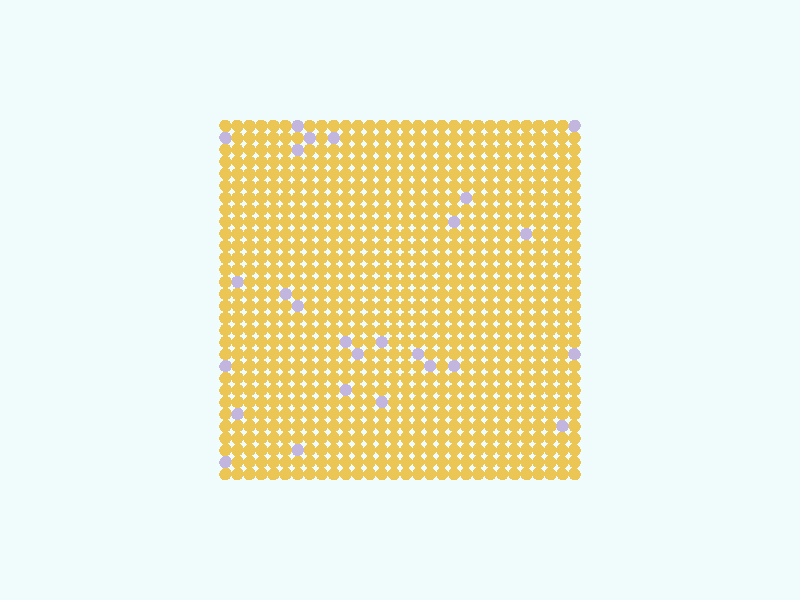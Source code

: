 global_settings {
  assumed_gamma 1
}
light_source {
  <-0.6, 1.6, 3.7>*10000
  rgb 1.3
}
camera {
  location <0,0,100>
  look_at <0,0,0>
}
background {
  color rgb < 0.87, 0.97, 0.97 >
}
sphere {
< -29.0, -29.0, 0 >, 1.0

pigment { color rgb < 0.8379776553995174, 0.5636727387988054, 0.09070237598885744 >
}}
sphere {
< -29.0, -27.0, 0 >, 1.0

pigment { color rgb < 0.8379776553995174, 0.5636727387988054, 0.09070237598885744 >
}}
sphere {
< -29.0, -25.0, 0 >, 1.0

pigment { color rgb < 0.8379776553995174, 0.5636727387988054, 0.09070237598885744 >
}}
sphere {
< -29.0, -23.0, 0 >, 1.0

pigment { color rgb < 0.8379776553995174, 0.5636727387988054, 0.09070237598885744 >
}}
sphere {
< -29.0, -21.0, 0 >, 1.0

pigment { color rgb < 0.8379776553995174, 0.5636727387988054, 0.09070237598885744 >
}}
sphere {
< -29.0, -19.0, 0 >, 1.0

pigment { color rgb < 0.8379776553995174, 0.5636727387988054, 0.09070237598885744 >
}}
sphere {
< -29.0, -17.0, 0 >, 1.0

pigment { color rgb < 0.8379776553995174, 0.5636727387988054, 0.09070237598885744 >
}}
sphere {
< -29.0, -15.0, 0 >, 1.0

pigment { color rgb < 0.8379776553995174, 0.5636727387988054, 0.09070237598885744 >
}}
sphere {
< -29.0, -13.0, 0 >, 1.0

pigment { color rgb < 0.8379776553995174, 0.5636727387988054, 0.09070237598885744 >
}}
sphere {
< -29.0, -11.0, 0 >, 1.0

pigment { color rgb < 0.8379776553995174, 0.5636727387988054, 0.09070237598885744 >
}}
sphere {
< -29.0, -9.0, 0 >, 1.0

pigment { color rgb < 0.5487895971241072, 0.47038109261514893, 0.7288458640884702 >
}}
sphere {
< -29.0, -7.0, 0 >, 1.0

pigment { color rgb < 0.8379776553995174, 0.5636727387988054, 0.09070237598885744 >
}}
sphere {
< -29.0, -5.0, 0 >, 1.0

pigment { color rgb < 0.8379776553995174, 0.5636727387988054, 0.09070237598885744 >
}}
sphere {
< -29.0, -3.0, 0 >, 1.0

pigment { color rgb < 0.8379776553995174, 0.5636727387988054, 0.09070237598885744 >
}}
sphere {
< -29.0, -1.0, 0 >, 1.0

pigment { color rgb < 0.8379776553995174, 0.5636727387988054, 0.09070237598885744 >
}}
sphere {
< -29.0, 1.0, 0 >, 1.0

pigment { color rgb < 0.8379776553995174, 0.5636727387988054, 0.09070237598885744 >
}}
sphere {
< -29.0, 3.0, 0 >, 1.0

pigment { color rgb < 0.8379776553995174, 0.5636727387988054, 0.09070237598885744 >
}}
sphere {
< -29.0, 5.0, 0 >, 1.0

pigment { color rgb < 0.8379776553995174, 0.5636727387988054, 0.09070237598885744 >
}}
sphere {
< -29.0, 7.0, 0 >, 1.0

pigment { color rgb < 0.8379776553995174, 0.5636727387988054, 0.09070237598885744 >
}}
sphere {
< -29.0, 9.0, 0 >, 1.0

pigment { color rgb < 0.8379776553995174, 0.5636727387988054, 0.09070237598885744 >
}}
sphere {
< -29.0, 11.0, 0 >, 1.0

pigment { color rgb < 0.8379776553995174, 0.5636727387988054, 0.09070237598885744 >
}}
sphere {
< -29.0, 13.0, 0 >, 1.0

pigment { color rgb < 0.8379776553995174, 0.5636727387988054, 0.09070237598885744 >
}}
sphere {
< -29.0, 15.0, 0 >, 1.0

pigment { color rgb < 0.8379776553995174, 0.5636727387988054, 0.09070237598885744 >
}}
sphere {
< -29.0, 17.0, 0 >, 1.0

pigment { color rgb < 0.8379776553995174, 0.5636727387988054, 0.09070237598885744 >
}}
sphere {
< -29.0, 19.0, 0 >, 1.0

pigment { color rgb < 0.8379776553995174, 0.5636727387988054, 0.09070237598885744 >
}}
sphere {
< -29.0, 21.0, 0 >, 1.0

pigment { color rgb < 0.8379776553995174, 0.5636727387988054, 0.09070237598885744 >
}}
sphere {
< -29.0, 23.0, 0 >, 1.0

pigment { color rgb < 0.8379776553995174, 0.5636727387988054, 0.09070237598885744 >
}}
sphere {
< -29.0, 25.0, 0 >, 1.0

pigment { color rgb < 0.8379776553995174, 0.5636727387988054, 0.09070237598885744 >
}}
sphere {
< -29.0, 27.0, 0 >, 1.0

pigment { color rgb < 0.8379776553995174, 0.5636727387988054, 0.09070237598885744 >
}}
sphere {
< -29.0, 29.0, 0 >, 1.0

pigment { color rgb < 0.5487895971241072, 0.47038109261514893, 0.7288458640884702 >
}}
sphere {
< -27.0, -29.0, 0 >, 1.0

pigment { color rgb < 0.8379776553995174, 0.5636727387988054, 0.09070237598885744 >
}}
sphere {
< -27.0, -27.0, 0 >, 1.0

pigment { color rgb < 0.8379776553995174, 0.5636727387988054, 0.09070237598885744 >
}}
sphere {
< -27.0, -25.0, 0 >, 1.0

pigment { color rgb < 0.8379776553995174, 0.5636727387988054, 0.09070237598885744 >
}}
sphere {
< -27.0, -23.0, 0 >, 1.0

pigment { color rgb < 0.8379776553995174, 0.5636727387988054, 0.09070237598885744 >
}}
sphere {
< -27.0, -21.0, 0 >, 1.0

pigment { color rgb < 0.5487895971241072, 0.47038109261514893, 0.7288458640884702 >
}}
sphere {
< -27.0, -19.0, 0 >, 1.0

pigment { color rgb < 0.8379776553995174, 0.5636727387988054, 0.09070237598885744 >
}}
sphere {
< -27.0, -17.0, 0 >, 1.0

pigment { color rgb < 0.8379776553995174, 0.5636727387988054, 0.09070237598885744 >
}}
sphere {
< -27.0, -15.0, 0 >, 1.0

pigment { color rgb < 0.8379776553995174, 0.5636727387988054, 0.09070237598885744 >
}}
sphere {
< -27.0, -13.0, 0 >, 1.0

pigment { color rgb < 0.8379776553995174, 0.5636727387988054, 0.09070237598885744 >
}}
sphere {
< -27.0, -11.0, 0 >, 1.0

pigment { color rgb < 0.8379776553995174, 0.5636727387988054, 0.09070237598885744 >
}}
sphere {
< -27.0, -9.0, 0 >, 1.0

pigment { color rgb < 0.8379776553995174, 0.5636727387988054, 0.09070237598885744 >
}}
sphere {
< -27.0, -7.0, 0 >, 1.0

pigment { color rgb < 0.8379776553995174, 0.5636727387988054, 0.09070237598885744 >
}}
sphere {
< -27.0, -5.0, 0 >, 1.0

pigment { color rgb < 0.8379776553995174, 0.5636727387988054, 0.09070237598885744 >
}}
sphere {
< -27.0, -3.0, 0 >, 1.0

pigment { color rgb < 0.8379776553995174, 0.5636727387988054, 0.09070237598885744 >
}}
sphere {
< -27.0, -1.0, 0 >, 1.0

pigment { color rgb < 0.8379776553995174, 0.5636727387988054, 0.09070237598885744 >
}}
sphere {
< -27.0, 1.0, 0 >, 1.0

pigment { color rgb < 0.8379776553995174, 0.5636727387988054, 0.09070237598885744 >
}}
sphere {
< -27.0, 3.0, 0 >, 1.0

pigment { color rgb < 0.8379776553995174, 0.5636727387988054, 0.09070237598885744 >
}}
sphere {
< -27.0, 5.0, 0 >, 1.0

pigment { color rgb < 0.8379776553995174, 0.5636727387988054, 0.09070237598885744 >
}}
sphere {
< -27.0, 7.0, 0 >, 1.0

pigment { color rgb < 0.8379776553995174, 0.5636727387988054, 0.09070237598885744 >
}}
sphere {
< -27.0, 9.0, 0 >, 1.0

pigment { color rgb < 0.8379776553995174, 0.5636727387988054, 0.09070237598885744 >
}}
sphere {
< -27.0, 11.0, 0 >, 1.0

pigment { color rgb < 0.8379776553995174, 0.5636727387988054, 0.09070237598885744 >
}}
sphere {
< -27.0, 13.0, 0 >, 1.0

pigment { color rgb < 0.8379776553995174, 0.5636727387988054, 0.09070237598885744 >
}}
sphere {
< -27.0, 15.0, 0 >, 1.0

pigment { color rgb < 0.8379776553995174, 0.5636727387988054, 0.09070237598885744 >
}}
sphere {
< -27.0, 17.0, 0 >, 1.0

pigment { color rgb < 0.8379776553995174, 0.5636727387988054, 0.09070237598885744 >
}}
sphere {
< -27.0, 19.0, 0 >, 1.0

pigment { color rgb < 0.8379776553995174, 0.5636727387988054, 0.09070237598885744 >
}}
sphere {
< -27.0, 21.0, 0 >, 1.0

pigment { color rgb < 0.8379776553995174, 0.5636727387988054, 0.09070237598885744 >
}}
sphere {
< -27.0, 23.0, 0 >, 1.0

pigment { color rgb < 0.8379776553995174, 0.5636727387988054, 0.09070237598885744 >
}}
sphere {
< -27.0, 25.0, 0 >, 1.0

pigment { color rgb < 0.8379776553995174, 0.5636727387988054, 0.09070237598885744 >
}}
sphere {
< -27.0, 27.0, 0 >, 1.0

pigment { color rgb < 0.8379776553995174, 0.5636727387988054, 0.09070237598885744 >
}}
sphere {
< -27.0, 29.0, 0 >, 1.0

pigment { color rgb < 0.8379776553995174, 0.5636727387988054, 0.09070237598885744 >
}}
sphere {
< -25.0, -29.0, 0 >, 1.0

pigment { color rgb < 0.8379776553995174, 0.5636727387988054, 0.09070237598885744 >
}}
sphere {
< -25.0, -27.0, 0 >, 1.0

pigment { color rgb < 0.8379776553995174, 0.5636727387988054, 0.09070237598885744 >
}}
sphere {
< -25.0, -25.0, 0 >, 1.0

pigment { color rgb < 0.8379776553995174, 0.5636727387988054, 0.09070237598885744 >
}}
sphere {
< -25.0, -23.0, 0 >, 1.0

pigment { color rgb < 0.8379776553995174, 0.5636727387988054, 0.09070237598885744 >
}}
sphere {
< -25.0, -21.0, 0 >, 1.0

pigment { color rgb < 0.8379776553995174, 0.5636727387988054, 0.09070237598885744 >
}}
sphere {
< -25.0, -19.0, 0 >, 1.0

pigment { color rgb < 0.8379776553995174, 0.5636727387988054, 0.09070237598885744 >
}}
sphere {
< -25.0, -17.0, 0 >, 1.0

pigment { color rgb < 0.8379776553995174, 0.5636727387988054, 0.09070237598885744 >
}}
sphere {
< -25.0, -15.0, 0 >, 1.0

pigment { color rgb < 0.8379776553995174, 0.5636727387988054, 0.09070237598885744 >
}}
sphere {
< -25.0, -13.0, 0 >, 1.0

pigment { color rgb < 0.8379776553995174, 0.5636727387988054, 0.09070237598885744 >
}}
sphere {
< -25.0, -11.0, 0 >, 1.0

pigment { color rgb < 0.8379776553995174, 0.5636727387988054, 0.09070237598885744 >
}}
sphere {
< -25.0, -9.0, 0 >, 1.0

pigment { color rgb < 0.8379776553995174, 0.5636727387988054, 0.09070237598885744 >
}}
sphere {
< -25.0, -7.0, 0 >, 1.0

pigment { color rgb < 0.8379776553995174, 0.5636727387988054, 0.09070237598885744 >
}}
sphere {
< -25.0, -5.0, 0 >, 1.0

pigment { color rgb < 0.8379776553995174, 0.5636727387988054, 0.09070237598885744 >
}}
sphere {
< -25.0, -3.0, 0 >, 1.0

pigment { color rgb < 0.8379776553995174, 0.5636727387988054, 0.09070237598885744 >
}}
sphere {
< -25.0, -1.0, 0 >, 1.0

pigment { color rgb < 0.8379776553995174, 0.5636727387988054, 0.09070237598885744 >
}}
sphere {
< -25.0, 1.0, 0 >, 1.0

pigment { color rgb < 0.8379776553995174, 0.5636727387988054, 0.09070237598885744 >
}}
sphere {
< -25.0, 3.0, 0 >, 1.0

pigment { color rgb < 0.8379776553995174, 0.5636727387988054, 0.09070237598885744 >
}}
sphere {
< -25.0, 5.0, 0 >, 1.0

pigment { color rgb < 0.8379776553995174, 0.5636727387988054, 0.09070237598885744 >
}}
sphere {
< -25.0, 7.0, 0 >, 1.0

pigment { color rgb < 0.8379776553995174, 0.5636727387988054, 0.09070237598885744 >
}}
sphere {
< -25.0, 9.0, 0 >, 1.0

pigment { color rgb < 0.8379776553995174, 0.5636727387988054, 0.09070237598885744 >
}}
sphere {
< -25.0, 11.0, 0 >, 1.0

pigment { color rgb < 0.8379776553995174, 0.5636727387988054, 0.09070237598885744 >
}}
sphere {
< -25.0, 13.0, 0 >, 1.0

pigment { color rgb < 0.8379776553995174, 0.5636727387988054, 0.09070237598885744 >
}}
sphere {
< -25.0, 15.0, 0 >, 1.0

pigment { color rgb < 0.8379776553995174, 0.5636727387988054, 0.09070237598885744 >
}}
sphere {
< -25.0, 17.0, 0 >, 1.0

pigment { color rgb < 0.8379776553995174, 0.5636727387988054, 0.09070237598885744 >
}}
sphere {
< -25.0, 19.0, 0 >, 1.0

pigment { color rgb < 0.8379776553995174, 0.5636727387988054, 0.09070237598885744 >
}}
sphere {
< -25.0, 21.0, 0 >, 1.0

pigment { color rgb < 0.8379776553995174, 0.5636727387988054, 0.09070237598885744 >
}}
sphere {
< -25.0, 23.0, 0 >, 1.0

pigment { color rgb < 0.8379776553995174, 0.5636727387988054, 0.09070237598885744 >
}}
sphere {
< -25.0, 25.0, 0 >, 1.0

pigment { color rgb < 0.8379776553995174, 0.5636727387988054, 0.09070237598885744 >
}}
sphere {
< -25.0, 27.0, 0 >, 1.0

pigment { color rgb < 0.8379776553995174, 0.5636727387988054, 0.09070237598885744 >
}}
sphere {
< -25.0, 29.0, 0 >, 1.0

pigment { color rgb < 0.8379776553995174, 0.5636727387988054, 0.09070237598885744 >
}}
sphere {
< -23.0, -29.0, 0 >, 1.0

pigment { color rgb < 0.8379776553995174, 0.5636727387988054, 0.09070237598885744 >
}}
sphere {
< -23.0, -27.0, 0 >, 1.0

pigment { color rgb < 0.8379776553995174, 0.5636727387988054, 0.09070237598885744 >
}}
sphere {
< -23.0, -25.0, 0 >, 1.0

pigment { color rgb < 0.8379776553995174, 0.5636727387988054, 0.09070237598885744 >
}}
sphere {
< -23.0, -23.0, 0 >, 1.0

pigment { color rgb < 0.8379776553995174, 0.5636727387988054, 0.09070237598885744 >
}}
sphere {
< -23.0, -21.0, 0 >, 1.0

pigment { color rgb < 0.8379776553995174, 0.5636727387988054, 0.09070237598885744 >
}}
sphere {
< -23.0, -19.0, 0 >, 1.0

pigment { color rgb < 0.8379776553995174, 0.5636727387988054, 0.09070237598885744 >
}}
sphere {
< -23.0, -17.0, 0 >, 1.0

pigment { color rgb < 0.8379776553995174, 0.5636727387988054, 0.09070237598885744 >
}}
sphere {
< -23.0, -15.0, 0 >, 1.0

pigment { color rgb < 0.8379776553995174, 0.5636727387988054, 0.09070237598885744 >
}}
sphere {
< -23.0, -13.0, 0 >, 1.0

pigment { color rgb < 0.8379776553995174, 0.5636727387988054, 0.09070237598885744 >
}}
sphere {
< -23.0, -11.0, 0 >, 1.0

pigment { color rgb < 0.8379776553995174, 0.5636727387988054, 0.09070237598885744 >
}}
sphere {
< -23.0, -9.0, 0 >, 1.0

pigment { color rgb < 0.8379776553995174, 0.5636727387988054, 0.09070237598885744 >
}}
sphere {
< -23.0, -7.0, 0 >, 1.0

pigment { color rgb < 0.8379776553995174, 0.5636727387988054, 0.09070237598885744 >
}}
sphere {
< -23.0, -5.0, 0 >, 1.0

pigment { color rgb < 0.8379776553995174, 0.5636727387988054, 0.09070237598885744 >
}}
sphere {
< -23.0, -3.0, 0 >, 1.0

pigment { color rgb < 0.8379776553995174, 0.5636727387988054, 0.09070237598885744 >
}}
sphere {
< -23.0, -1.0, 0 >, 1.0

pigment { color rgb < 0.8379776553995174, 0.5636727387988054, 0.09070237598885744 >
}}
sphere {
< -23.0, 1.0, 0 >, 1.0

pigment { color rgb < 0.8379776553995174, 0.5636727387988054, 0.09070237598885744 >
}}
sphere {
< -23.0, 3.0, 0 >, 1.0

pigment { color rgb < 0.8379776553995174, 0.5636727387988054, 0.09070237598885744 >
}}
sphere {
< -23.0, 5.0, 0 >, 1.0

pigment { color rgb < 0.8379776553995174, 0.5636727387988054, 0.09070237598885744 >
}}
sphere {
< -23.0, 7.0, 0 >, 1.0

pigment { color rgb < 0.8379776553995174, 0.5636727387988054, 0.09070237598885744 >
}}
sphere {
< -23.0, 9.0, 0 >, 1.0

pigment { color rgb < 0.8379776553995174, 0.5636727387988054, 0.09070237598885744 >
}}
sphere {
< -23.0, 11.0, 0 >, 1.0

pigment { color rgb < 0.8379776553995174, 0.5636727387988054, 0.09070237598885744 >
}}
sphere {
< -23.0, 13.0, 0 >, 1.0

pigment { color rgb < 0.8379776553995174, 0.5636727387988054, 0.09070237598885744 >
}}
sphere {
< -23.0, 15.0, 0 >, 1.0

pigment { color rgb < 0.8379776553995174, 0.5636727387988054, 0.09070237598885744 >
}}
sphere {
< -23.0, 17.0, 0 >, 1.0

pigment { color rgb < 0.8379776553995174, 0.5636727387988054, 0.09070237598885744 >
}}
sphere {
< -23.0, 19.0, 0 >, 1.0

pigment { color rgb < 0.8379776553995174, 0.5636727387988054, 0.09070237598885744 >
}}
sphere {
< -23.0, 21.0, 0 >, 1.0

pigment { color rgb < 0.8379776553995174, 0.5636727387988054, 0.09070237598885744 >
}}
sphere {
< -23.0, 23.0, 0 >, 1.0

pigment { color rgb < 0.8379776553995174, 0.5636727387988054, 0.09070237598885744 >
}}
sphere {
< -23.0, 25.0, 0 >, 1.0

pigment { color rgb < 0.8379776553995174, 0.5636727387988054, 0.09070237598885744 >
}}
sphere {
< -23.0, 27.0, 0 >, 1.0

pigment { color rgb < 0.8379776553995174, 0.5636727387988054, 0.09070237598885744 >
}}
sphere {
< -23.0, 29.0, 0 >, 1.0

pigment { color rgb < 0.8379776553995174, 0.5636727387988054, 0.09070237598885744 >
}}
sphere {
< -21.0, -29.0, 0 >, 1.0

pigment { color rgb < 0.8379776553995174, 0.5636727387988054, 0.09070237598885744 >
}}
sphere {
< -21.0, -27.0, 0 >, 1.0

pigment { color rgb < 0.8379776553995174, 0.5636727387988054, 0.09070237598885744 >
}}
sphere {
< -21.0, -25.0, 0 >, 1.0

pigment { color rgb < 0.8379776553995174, 0.5636727387988054, 0.09070237598885744 >
}}
sphere {
< -21.0, -23.0, 0 >, 1.0

pigment { color rgb < 0.8379776553995174, 0.5636727387988054, 0.09070237598885744 >
}}
sphere {
< -21.0, -21.0, 0 >, 1.0

pigment { color rgb < 0.8379776553995174, 0.5636727387988054, 0.09070237598885744 >
}}
sphere {
< -21.0, -19.0, 0 >, 1.0

pigment { color rgb < 0.8379776553995174, 0.5636727387988054, 0.09070237598885744 >
}}
sphere {
< -21.0, -17.0, 0 >, 1.0

pigment { color rgb < 0.8379776553995174, 0.5636727387988054, 0.09070237598885744 >
}}
sphere {
< -21.0, -15.0, 0 >, 1.0

pigment { color rgb < 0.8379776553995174, 0.5636727387988054, 0.09070237598885744 >
}}
sphere {
< -21.0, -13.0, 0 >, 1.0

pigment { color rgb < 0.8379776553995174, 0.5636727387988054, 0.09070237598885744 >
}}
sphere {
< -21.0, -11.0, 0 >, 1.0

pigment { color rgb < 0.8379776553995174, 0.5636727387988054, 0.09070237598885744 >
}}
sphere {
< -21.0, -9.0, 0 >, 1.0

pigment { color rgb < 0.8379776553995174, 0.5636727387988054, 0.09070237598885744 >
}}
sphere {
< -21.0, -7.0, 0 >, 1.0

pigment { color rgb < 0.8379776553995174, 0.5636727387988054, 0.09070237598885744 >
}}
sphere {
< -21.0, -5.0, 0 >, 1.0

pigment { color rgb < 0.8379776553995174, 0.5636727387988054, 0.09070237598885744 >
}}
sphere {
< -21.0, -3.0, 0 >, 1.0

pigment { color rgb < 0.8379776553995174, 0.5636727387988054, 0.09070237598885744 >
}}
sphere {
< -21.0, -1.0, 0 >, 1.0

pigment { color rgb < 0.8379776553995174, 0.5636727387988054, 0.09070237598885744 >
}}
sphere {
< -21.0, 1.0, 0 >, 1.0

pigment { color rgb < 0.8379776553995174, 0.5636727387988054, 0.09070237598885744 >
}}
sphere {
< -21.0, 3.0, 0 >, 1.0

pigment { color rgb < 0.8379776553995174, 0.5636727387988054, 0.09070237598885744 >
}}
sphere {
< -21.0, 5.0, 0 >, 1.0

pigment { color rgb < 0.8379776553995174, 0.5636727387988054, 0.09070237598885744 >
}}
sphere {
< -21.0, 7.0, 0 >, 1.0

pigment { color rgb < 0.8379776553995174, 0.5636727387988054, 0.09070237598885744 >
}}
sphere {
< -21.0, 9.0, 0 >, 1.0

pigment { color rgb < 0.8379776553995174, 0.5636727387988054, 0.09070237598885744 >
}}
sphere {
< -21.0, 11.0, 0 >, 1.0

pigment { color rgb < 0.5487895971241072, 0.47038109261514893, 0.7288458640884702 >
}}
sphere {
< -21.0, 13.0, 0 >, 1.0

pigment { color rgb < 0.8379776553995174, 0.5636727387988054, 0.09070237598885744 >
}}
sphere {
< -21.0, 15.0, 0 >, 1.0

pigment { color rgb < 0.8379776553995174, 0.5636727387988054, 0.09070237598885744 >
}}
sphere {
< -21.0, 17.0, 0 >, 1.0

pigment { color rgb < 0.8379776553995174, 0.5636727387988054, 0.09070237598885744 >
}}
sphere {
< -21.0, 19.0, 0 >, 1.0

pigment { color rgb < 0.8379776553995174, 0.5636727387988054, 0.09070237598885744 >
}}
sphere {
< -21.0, 21.0, 0 >, 1.0

pigment { color rgb < 0.8379776553995174, 0.5636727387988054, 0.09070237598885744 >
}}
sphere {
< -21.0, 23.0, 0 >, 1.0

pigment { color rgb < 0.8379776553995174, 0.5636727387988054, 0.09070237598885744 >
}}
sphere {
< -21.0, 25.0, 0 >, 1.0

pigment { color rgb < 0.8379776553995174, 0.5636727387988054, 0.09070237598885744 >
}}
sphere {
< -21.0, 27.0, 0 >, 1.0

pigment { color rgb < 0.8379776553995174, 0.5636727387988054, 0.09070237598885744 >
}}
sphere {
< -21.0, 29.0, 0 >, 1.0

pigment { color rgb < 0.8379776553995174, 0.5636727387988054, 0.09070237598885744 >
}}
sphere {
< -19.0, -29.0, 0 >, 1.0

pigment { color rgb < 0.8379776553995174, 0.5636727387988054, 0.09070237598885744 >
}}
sphere {
< -19.0, -27.0, 0 >, 1.0

pigment { color rgb < 0.8379776553995174, 0.5636727387988054, 0.09070237598885744 >
}}
sphere {
< -19.0, -25.0, 0 >, 1.0

pigment { color rgb < 0.8379776553995174, 0.5636727387988054, 0.09070237598885744 >
}}
sphere {
< -19.0, -23.0, 0 >, 1.0

pigment { color rgb < 0.8379776553995174, 0.5636727387988054, 0.09070237598885744 >
}}
sphere {
< -19.0, -21.0, 0 >, 1.0

pigment { color rgb < 0.8379776553995174, 0.5636727387988054, 0.09070237598885744 >
}}
sphere {
< -19.0, -19.0, 0 >, 1.0

pigment { color rgb < 0.8379776553995174, 0.5636727387988054, 0.09070237598885744 >
}}
sphere {
< -19.0, -17.0, 0 >, 1.0

pigment { color rgb < 0.8379776553995174, 0.5636727387988054, 0.09070237598885744 >
}}
sphere {
< -19.0, -15.0, 0 >, 1.0

pigment { color rgb < 0.8379776553995174, 0.5636727387988054, 0.09070237598885744 >
}}
sphere {
< -19.0, -13.0, 0 >, 1.0

pigment { color rgb < 0.8379776553995174, 0.5636727387988054, 0.09070237598885744 >
}}
sphere {
< -19.0, -11.0, 0 >, 1.0

pigment { color rgb < 0.8379776553995174, 0.5636727387988054, 0.09070237598885744 >
}}
sphere {
< -19.0, -9.0, 0 >, 1.0

pigment { color rgb < 0.8379776553995174, 0.5636727387988054, 0.09070237598885744 >
}}
sphere {
< -19.0, -7.0, 0 >, 1.0

pigment { color rgb < 0.8379776553995174, 0.5636727387988054, 0.09070237598885744 >
}}
sphere {
< -19.0, -5.0, 0 >, 1.0

pigment { color rgb < 0.8379776553995174, 0.5636727387988054, 0.09070237598885744 >
}}
sphere {
< -19.0, -3.0, 0 >, 1.0

pigment { color rgb < 0.8379776553995174, 0.5636727387988054, 0.09070237598885744 >
}}
sphere {
< -19.0, -1.0, 0 >, 1.0

pigment { color rgb < 0.8379776553995174, 0.5636727387988054, 0.09070237598885744 >
}}
sphere {
< -19.0, 1.0, 0 >, 1.0

pigment { color rgb < 0.8379776553995174, 0.5636727387988054, 0.09070237598885744 >
}}
sphere {
< -19.0, 3.0, 0 >, 1.0

pigment { color rgb < 0.8379776553995174, 0.5636727387988054, 0.09070237598885744 >
}}
sphere {
< -19.0, 5.0, 0 >, 1.0

pigment { color rgb < 0.8379776553995174, 0.5636727387988054, 0.09070237598885744 >
}}
sphere {
< -19.0, 7.0, 0 >, 1.0

pigment { color rgb < 0.8379776553995174, 0.5636727387988054, 0.09070237598885744 >
}}
sphere {
< -19.0, 9.0, 0 >, 1.0

pigment { color rgb < 0.8379776553995174, 0.5636727387988054, 0.09070237598885744 >
}}
sphere {
< -19.0, 11.0, 0 >, 1.0

pigment { color rgb < 0.8379776553995174, 0.5636727387988054, 0.09070237598885744 >
}}
sphere {
< -19.0, 13.0, 0 >, 1.0

pigment { color rgb < 0.8379776553995174, 0.5636727387988054, 0.09070237598885744 >
}}
sphere {
< -19.0, 15.0, 0 >, 1.0

pigment { color rgb < 0.8379776553995174, 0.5636727387988054, 0.09070237598885744 >
}}
sphere {
< -19.0, 17.0, 0 >, 1.0

pigment { color rgb < 0.8379776553995174, 0.5636727387988054, 0.09070237598885744 >
}}
sphere {
< -19.0, 19.0, 0 >, 1.0

pigment { color rgb < 0.8379776553995174, 0.5636727387988054, 0.09070237598885744 >
}}
sphere {
< -19.0, 21.0, 0 >, 1.0

pigment { color rgb < 0.8379776553995174, 0.5636727387988054, 0.09070237598885744 >
}}
sphere {
< -19.0, 23.0, 0 >, 1.0

pigment { color rgb < 0.8379776553995174, 0.5636727387988054, 0.09070237598885744 >
}}
sphere {
< -19.0, 25.0, 0 >, 1.0

pigment { color rgb < 0.8379776553995174, 0.5636727387988054, 0.09070237598885744 >
}}
sphere {
< -19.0, 27.0, 0 >, 1.0

pigment { color rgb < 0.8379776553995174, 0.5636727387988054, 0.09070237598885744 >
}}
sphere {
< -19.0, 29.0, 0 >, 1.0

pigment { color rgb < 0.8379776553995174, 0.5636727387988054, 0.09070237598885744 >
}}
sphere {
< -17.0, -29.0, 0 >, 1.0

pigment { color rgb < 0.8379776553995174, 0.5636727387988054, 0.09070237598885744 >
}}
sphere {
< -17.0, -27.0, 0 >, 1.0

pigment { color rgb < 0.8379776553995174, 0.5636727387988054, 0.09070237598885744 >
}}
sphere {
< -17.0, -25.0, 0 >, 1.0

pigment { color rgb < 0.8379776553995174, 0.5636727387988054, 0.09070237598885744 >
}}
sphere {
< -17.0, -23.0, 0 >, 1.0

pigment { color rgb < 0.8379776553995174, 0.5636727387988054, 0.09070237598885744 >
}}
sphere {
< -17.0, -21.0, 0 >, 1.0

pigment { color rgb < 0.8379776553995174, 0.5636727387988054, 0.09070237598885744 >
}}
sphere {
< -17.0, -19.0, 0 >, 1.0

pigment { color rgb < 0.8379776553995174, 0.5636727387988054, 0.09070237598885744 >
}}
sphere {
< -17.0, -17.0, 0 >, 1.0

pigment { color rgb < 0.8379776553995174, 0.5636727387988054, 0.09070237598885744 >
}}
sphere {
< -17.0, -15.0, 0 >, 1.0

pigment { color rgb < 0.8379776553995174, 0.5636727387988054, 0.09070237598885744 >
}}
sphere {
< -17.0, -13.0, 0 >, 1.0

pigment { color rgb < 0.8379776553995174, 0.5636727387988054, 0.09070237598885744 >
}}
sphere {
< -17.0, -11.0, 0 >, 1.0

pigment { color rgb < 0.8379776553995174, 0.5636727387988054, 0.09070237598885744 >
}}
sphere {
< -17.0, -9.0, 0 >, 1.0

pigment { color rgb < 0.8379776553995174, 0.5636727387988054, 0.09070237598885744 >
}}
sphere {
< -17.0, -7.0, 0 >, 1.0

pigment { color rgb < 0.8379776553995174, 0.5636727387988054, 0.09070237598885744 >
}}
sphere {
< -17.0, -5.0, 0 >, 1.0

pigment { color rgb < 0.8379776553995174, 0.5636727387988054, 0.09070237598885744 >
}}
sphere {
< -17.0, -3.0, 0 >, 1.0

pigment { color rgb < 0.8379776553995174, 0.5636727387988054, 0.09070237598885744 >
}}
sphere {
< -17.0, -1.0, 0 >, 1.0

pigment { color rgb < 0.8379776553995174, 0.5636727387988054, 0.09070237598885744 >
}}
sphere {
< -17.0, 1.0, 0 >, 1.0

pigment { color rgb < 0.8379776553995174, 0.5636727387988054, 0.09070237598885744 >
}}
sphere {
< -17.0, 3.0, 0 >, 1.0

pigment { color rgb < 0.8379776553995174, 0.5636727387988054, 0.09070237598885744 >
}}
sphere {
< -17.0, 5.0, 0 >, 1.0

pigment { color rgb < 0.8379776553995174, 0.5636727387988054, 0.09070237598885744 >
}}
sphere {
< -17.0, 7.0, 0 >, 1.0

pigment { color rgb < 0.8379776553995174, 0.5636727387988054, 0.09070237598885744 >
}}
sphere {
< -17.0, 9.0, 0 >, 1.0

pigment { color rgb < 0.8379776553995174, 0.5636727387988054, 0.09070237598885744 >
}}
sphere {
< -17.0, 11.0, 0 >, 1.0

pigment { color rgb < 0.8379776553995174, 0.5636727387988054, 0.09070237598885744 >
}}
sphere {
< -17.0, 13.0, 0 >, 1.0

pigment { color rgb < 0.8379776553995174, 0.5636727387988054, 0.09070237598885744 >
}}
sphere {
< -17.0, 15.0, 0 >, 1.0

pigment { color rgb < 0.8379776553995174, 0.5636727387988054, 0.09070237598885744 >
}}
sphere {
< -17.0, 17.0, 0 >, 1.0

pigment { color rgb < 0.8379776553995174, 0.5636727387988054, 0.09070237598885744 >
}}
sphere {
< -17.0, 19.0, 0 >, 1.0

pigment { color rgb < 0.8379776553995174, 0.5636727387988054, 0.09070237598885744 >
}}
sphere {
< -17.0, 21.0, 0 >, 1.0

pigment { color rgb < 0.8379776553995174, 0.5636727387988054, 0.09070237598885744 >
}}
sphere {
< -17.0, 23.0, 0 >, 1.0

pigment { color rgb < 0.8379776553995174, 0.5636727387988054, 0.09070237598885744 >
}}
sphere {
< -17.0, 25.0, 0 >, 1.0

pigment { color rgb < 0.8379776553995174, 0.5636727387988054, 0.09070237598885744 >
}}
sphere {
< -17.0, 27.0, 0 >, 1.0

pigment { color rgb < 0.8379776553995174, 0.5636727387988054, 0.09070237598885744 >
}}
sphere {
< -17.0, 29.0, 0 >, 1.0

pigment { color rgb < 0.8379776553995174, 0.5636727387988054, 0.09070237598885744 >
}}
sphere {
< -15.0, -29.0, 0 >, 1.0

pigment { color rgb < 0.8379776553995174, 0.5636727387988054, 0.09070237598885744 >
}}
sphere {
< -15.0, -27.0, 0 >, 1.0

pigment { color rgb < 0.8379776553995174, 0.5636727387988054, 0.09070237598885744 >
}}
sphere {
< -15.0, -25.0, 0 >, 1.0

pigment { color rgb < 0.8379776553995174, 0.5636727387988054, 0.09070237598885744 >
}}
sphere {
< -15.0, -23.0, 0 >, 1.0

pigment { color rgb < 0.8379776553995174, 0.5636727387988054, 0.09070237598885744 >
}}
sphere {
< -15.0, -21.0, 0 >, 1.0

pigment { color rgb < 0.8379776553995174, 0.5636727387988054, 0.09070237598885744 >
}}
sphere {
< -15.0, -19.0, 0 >, 1.0

pigment { color rgb < 0.8379776553995174, 0.5636727387988054, 0.09070237598885744 >
}}
sphere {
< -15.0, -17.0, 0 >, 1.0

pigment { color rgb < 0.8379776553995174, 0.5636727387988054, 0.09070237598885744 >
}}
sphere {
< -15.0, -15.0, 0 >, 1.0

pigment { color rgb < 0.8379776553995174, 0.5636727387988054, 0.09070237598885744 >
}}
sphere {
< -15.0, -13.0, 0 >, 1.0

pigment { color rgb < 0.8379776553995174, 0.5636727387988054, 0.09070237598885744 >
}}
sphere {
< -15.0, -11.0, 0 >, 1.0

pigment { color rgb < 0.8379776553995174, 0.5636727387988054, 0.09070237598885744 >
}}
sphere {
< -15.0, -9.0, 0 >, 1.0

pigment { color rgb < 0.8379776553995174, 0.5636727387988054, 0.09070237598885744 >
}}
sphere {
< -15.0, -7.0, 0 >, 1.0

pigment { color rgb < 0.8379776553995174, 0.5636727387988054, 0.09070237598885744 >
}}
sphere {
< -15.0, -5.0, 0 >, 1.0

pigment { color rgb < 0.8379776553995174, 0.5636727387988054, 0.09070237598885744 >
}}
sphere {
< -15.0, -3.0, 0 >, 1.0

pigment { color rgb < 0.8379776553995174, 0.5636727387988054, 0.09070237598885744 >
}}
sphere {
< -15.0, -1.0, 0 >, 1.0

pigment { color rgb < 0.8379776553995174, 0.5636727387988054, 0.09070237598885744 >
}}
sphere {
< -15.0, 1.0, 0 >, 1.0

pigment { color rgb < 0.8379776553995174, 0.5636727387988054, 0.09070237598885744 >
}}
sphere {
< -15.0, 3.0, 0 >, 1.0

pigment { color rgb < 0.8379776553995174, 0.5636727387988054, 0.09070237598885744 >
}}
sphere {
< -15.0, 5.0, 0 >, 1.0

pigment { color rgb < 0.8379776553995174, 0.5636727387988054, 0.09070237598885744 >
}}
sphere {
< -15.0, 7.0, 0 >, 1.0

pigment { color rgb < 0.8379776553995174, 0.5636727387988054, 0.09070237598885744 >
}}
sphere {
< -15.0, 9.0, 0 >, 1.0

pigment { color rgb < 0.8379776553995174, 0.5636727387988054, 0.09070237598885744 >
}}
sphere {
< -15.0, 11.0, 0 >, 1.0

pigment { color rgb < 0.8379776553995174, 0.5636727387988054, 0.09070237598885744 >
}}
sphere {
< -15.0, 13.0, 0 >, 1.0

pigment { color rgb < 0.8379776553995174, 0.5636727387988054, 0.09070237598885744 >
}}
sphere {
< -15.0, 15.0, 0 >, 1.0

pigment { color rgb < 0.8379776553995174, 0.5636727387988054, 0.09070237598885744 >
}}
sphere {
< -15.0, 17.0, 0 >, 1.0

pigment { color rgb < 0.8379776553995174, 0.5636727387988054, 0.09070237598885744 >
}}
sphere {
< -15.0, 19.0, 0 >, 1.0

pigment { color rgb < 0.8379776553995174, 0.5636727387988054, 0.09070237598885744 >
}}
sphere {
< -15.0, 21.0, 0 >, 1.0

pigment { color rgb < 0.8379776553995174, 0.5636727387988054, 0.09070237598885744 >
}}
sphere {
< -15.0, 23.0, 0 >, 1.0

pigment { color rgb < 0.8379776553995174, 0.5636727387988054, 0.09070237598885744 >
}}
sphere {
< -15.0, 25.0, 0 >, 1.0

pigment { color rgb < 0.8379776553995174, 0.5636727387988054, 0.09070237598885744 >
}}
sphere {
< -15.0, 27.0, 0 >, 1.0

pigment { color rgb < 0.8379776553995174, 0.5636727387988054, 0.09070237598885744 >
}}
sphere {
< -15.0, 29.0, 0 >, 1.0

pigment { color rgb < 0.8379776553995174, 0.5636727387988054, 0.09070237598885744 >
}}
sphere {
< -13.0, -29.0, 0 >, 1.0

pigment { color rgb < 0.8379776553995174, 0.5636727387988054, 0.09070237598885744 >
}}
sphere {
< -13.0, -27.0, 0 >, 1.0

pigment { color rgb < 0.8379776553995174, 0.5636727387988054, 0.09070237598885744 >
}}
sphere {
< -13.0, -25.0, 0 >, 1.0

pigment { color rgb < 0.8379776553995174, 0.5636727387988054, 0.09070237598885744 >
}}
sphere {
< -13.0, -23.0, 0 >, 1.0

pigment { color rgb < 0.8379776553995174, 0.5636727387988054, 0.09070237598885744 >
}}
sphere {
< -13.0, -21.0, 0 >, 1.0

pigment { color rgb < 0.8379776553995174, 0.5636727387988054, 0.09070237598885744 >
}}
sphere {
< -13.0, -19.0, 0 >, 1.0

pigment { color rgb < 0.8379776553995174, 0.5636727387988054, 0.09070237598885744 >
}}
sphere {
< -13.0, -17.0, 0 >, 1.0

pigment { color rgb < 0.8379776553995174, 0.5636727387988054, 0.09070237598885744 >
}}
sphere {
< -13.0, -15.0, 0 >, 1.0

pigment { color rgb < 0.8379776553995174, 0.5636727387988054, 0.09070237598885744 >
}}
sphere {
< -13.0, -13.0, 0 >, 1.0

pigment { color rgb < 0.8379776553995174, 0.5636727387988054, 0.09070237598885744 >
}}
sphere {
< -13.0, -11.0, 0 >, 1.0

pigment { color rgb < 0.8379776553995174, 0.5636727387988054, 0.09070237598885744 >
}}
sphere {
< -13.0, -9.0, 0 >, 1.0

pigment { color rgb < 0.8379776553995174, 0.5636727387988054, 0.09070237598885744 >
}}
sphere {
< -13.0, -7.0, 0 >, 1.0

pigment { color rgb < 0.8379776553995174, 0.5636727387988054, 0.09070237598885744 >
}}
sphere {
< -13.0, -5.0, 0 >, 1.0

pigment { color rgb < 0.8379776553995174, 0.5636727387988054, 0.09070237598885744 >
}}
sphere {
< -13.0, -3.0, 0 >, 1.0

pigment { color rgb < 0.8379776553995174, 0.5636727387988054, 0.09070237598885744 >
}}
sphere {
< -13.0, -1.0, 0 >, 1.0

pigment { color rgb < 0.8379776553995174, 0.5636727387988054, 0.09070237598885744 >
}}
sphere {
< -13.0, 1.0, 0 >, 1.0

pigment { color rgb < 0.8379776553995174, 0.5636727387988054, 0.09070237598885744 >
}}
sphere {
< -13.0, 3.0, 0 >, 1.0

pigment { color rgb < 0.8379776553995174, 0.5636727387988054, 0.09070237598885744 >
}}
sphere {
< -13.0, 5.0, 0 >, 1.0

pigment { color rgb < 0.8379776553995174, 0.5636727387988054, 0.09070237598885744 >
}}
sphere {
< -13.0, 7.0, 0 >, 1.0

pigment { color rgb < 0.8379776553995174, 0.5636727387988054, 0.09070237598885744 >
}}
sphere {
< -13.0, 9.0, 0 >, 1.0

pigment { color rgb < 0.8379776553995174, 0.5636727387988054, 0.09070237598885744 >
}}
sphere {
< -13.0, 11.0, 0 >, 1.0

pigment { color rgb < 0.8379776553995174, 0.5636727387988054, 0.09070237598885744 >
}}
sphere {
< -13.0, 13.0, 0 >, 1.0

pigment { color rgb < 0.8379776553995174, 0.5636727387988054, 0.09070237598885744 >
}}
sphere {
< -13.0, 15.0, 0 >, 1.0

pigment { color rgb < 0.8379776553995174, 0.5636727387988054, 0.09070237598885744 >
}}
sphere {
< -13.0, 17.0, 0 >, 1.0

pigment { color rgb < 0.8379776553995174, 0.5636727387988054, 0.09070237598885744 >
}}
sphere {
< -13.0, 19.0, 0 >, 1.0

pigment { color rgb < 0.8379776553995174, 0.5636727387988054, 0.09070237598885744 >
}}
sphere {
< -13.0, 21.0, 0 >, 1.0

pigment { color rgb < 0.8379776553995174, 0.5636727387988054, 0.09070237598885744 >
}}
sphere {
< -13.0, 23.0, 0 >, 1.0

pigment { color rgb < 0.8379776553995174, 0.5636727387988054, 0.09070237598885744 >
}}
sphere {
< -13.0, 25.0, 0 >, 1.0

pigment { color rgb < 0.8379776553995174, 0.5636727387988054, 0.09070237598885744 >
}}
sphere {
< -13.0, 27.0, 0 >, 1.0

pigment { color rgb < 0.8379776553995174, 0.5636727387988054, 0.09070237598885744 >
}}
sphere {
< -13.0, 29.0, 0 >, 1.0

pigment { color rgb < 0.8379776553995174, 0.5636727387988054, 0.09070237598885744 >
}}
sphere {
< -11.0, -29.0, 0 >, 1.0

pigment { color rgb < 0.8379776553995174, 0.5636727387988054, 0.09070237598885744 >
}}
sphere {
< -11.0, -27.0, 0 >, 1.0

pigment { color rgb < 0.8379776553995174, 0.5636727387988054, 0.09070237598885744 >
}}
sphere {
< -11.0, -25.0, 0 >, 1.0

pigment { color rgb < 0.8379776553995174, 0.5636727387988054, 0.09070237598885744 >
}}
sphere {
< -11.0, -23.0, 0 >, 1.0

pigment { color rgb < 0.8379776553995174, 0.5636727387988054, 0.09070237598885744 >
}}
sphere {
< -11.0, -21.0, 0 >, 1.0

pigment { color rgb < 0.8379776553995174, 0.5636727387988054, 0.09070237598885744 >
}}
sphere {
< -11.0, -19.0, 0 >, 1.0

pigment { color rgb < 0.8379776553995174, 0.5636727387988054, 0.09070237598885744 >
}}
sphere {
< -11.0, -17.0, 0 >, 1.0

pigment { color rgb < 0.8379776553995174, 0.5636727387988054, 0.09070237598885744 >
}}
sphere {
< -11.0, -15.0, 0 >, 1.0

pigment { color rgb < 0.8379776553995174, 0.5636727387988054, 0.09070237598885744 >
}}
sphere {
< -11.0, -13.0, 0 >, 1.0

pigment { color rgb < 0.8379776553995174, 0.5636727387988054, 0.09070237598885744 >
}}
sphere {
< -11.0, -11.0, 0 >, 1.0

pigment { color rgb < 0.8379776553995174, 0.5636727387988054, 0.09070237598885744 >
}}
sphere {
< -11.0, -9.0, 0 >, 1.0

pigment { color rgb < 0.8379776553995174, 0.5636727387988054, 0.09070237598885744 >
}}
sphere {
< -11.0, -7.0, 0 >, 1.0

pigment { color rgb < 0.8379776553995174, 0.5636727387988054, 0.09070237598885744 >
}}
sphere {
< -11.0, -5.0, 0 >, 1.0

pigment { color rgb < 0.8379776553995174, 0.5636727387988054, 0.09070237598885744 >
}}
sphere {
< -11.0, -3.0, 0 >, 1.0

pigment { color rgb < 0.8379776553995174, 0.5636727387988054, 0.09070237598885744 >
}}
sphere {
< -11.0, -1.0, 0 >, 1.0

pigment { color rgb < 0.8379776553995174, 0.5636727387988054, 0.09070237598885744 >
}}
sphere {
< -11.0, 1.0, 0 >, 1.0

pigment { color rgb < 0.8379776553995174, 0.5636727387988054, 0.09070237598885744 >
}}
sphere {
< -11.0, 3.0, 0 >, 1.0

pigment { color rgb < 0.8379776553995174, 0.5636727387988054, 0.09070237598885744 >
}}
sphere {
< -11.0, 5.0, 0 >, 1.0

pigment { color rgb < 0.8379776553995174, 0.5636727387988054, 0.09070237598885744 >
}}
sphere {
< -11.0, 7.0, 0 >, 1.0

pigment { color rgb < 0.8379776553995174, 0.5636727387988054, 0.09070237598885744 >
}}
sphere {
< -11.0, 9.0, 0 >, 1.0

pigment { color rgb < 0.8379776553995174, 0.5636727387988054, 0.09070237598885744 >
}}
sphere {
< -11.0, 11.0, 0 >, 1.0

pigment { color rgb < 0.8379776553995174, 0.5636727387988054, 0.09070237598885744 >
}}
sphere {
< -11.0, 13.0, 0 >, 1.0

pigment { color rgb < 0.8379776553995174, 0.5636727387988054, 0.09070237598885744 >
}}
sphere {
< -11.0, 15.0, 0 >, 1.0

pigment { color rgb < 0.8379776553995174, 0.5636727387988054, 0.09070237598885744 >
}}
sphere {
< -11.0, 17.0, 0 >, 1.0

pigment { color rgb < 0.5487895971241072, 0.47038109261514893, 0.7288458640884702 >
}}
sphere {
< -11.0, 19.0, 0 >, 1.0

pigment { color rgb < 0.8379776553995174, 0.5636727387988054, 0.09070237598885744 >
}}
sphere {
< -11.0, 21.0, 0 >, 1.0

pigment { color rgb < 0.8379776553995174, 0.5636727387988054, 0.09070237598885744 >
}}
sphere {
< -11.0, 23.0, 0 >, 1.0

pigment { color rgb < 0.8379776553995174, 0.5636727387988054, 0.09070237598885744 >
}}
sphere {
< -11.0, 25.0, 0 >, 1.0

pigment { color rgb < 0.8379776553995174, 0.5636727387988054, 0.09070237598885744 >
}}
sphere {
< -11.0, 27.0, 0 >, 1.0

pigment { color rgb < 0.8379776553995174, 0.5636727387988054, 0.09070237598885744 >
}}
sphere {
< -11.0, 29.0, 0 >, 1.0

pigment { color rgb < 0.8379776553995174, 0.5636727387988054, 0.09070237598885744 >
}}
sphere {
< -9.0, -29.0, 0 >, 1.0

pigment { color rgb < 0.8379776553995174, 0.5636727387988054, 0.09070237598885744 >
}}
sphere {
< -9.0, -27.0, 0 >, 1.0

pigment { color rgb < 0.8379776553995174, 0.5636727387988054, 0.09070237598885744 >
}}
sphere {
< -9.0, -25.0, 0 >, 1.0

pigment { color rgb < 0.8379776553995174, 0.5636727387988054, 0.09070237598885744 >
}}
sphere {
< -9.0, -23.0, 0 >, 1.0

pigment { color rgb < 0.8379776553995174, 0.5636727387988054, 0.09070237598885744 >
}}
sphere {
< -9.0, -21.0, 0 >, 1.0

pigment { color rgb < 0.8379776553995174, 0.5636727387988054, 0.09070237598885744 >
}}
sphere {
< -9.0, -19.0, 0 >, 1.0

pigment { color rgb < 0.8379776553995174, 0.5636727387988054, 0.09070237598885744 >
}}
sphere {
< -9.0, -17.0, 0 >, 1.0

pigment { color rgb < 0.8379776553995174, 0.5636727387988054, 0.09070237598885744 >
}}
sphere {
< -9.0, -15.0, 0 >, 1.0

pigment { color rgb < 0.8379776553995174, 0.5636727387988054, 0.09070237598885744 >
}}
sphere {
< -9.0, -13.0, 0 >, 1.0

pigment { color rgb < 0.8379776553995174, 0.5636727387988054, 0.09070237598885744 >
}}
sphere {
< -9.0, -11.0, 0 >, 1.0

pigment { color rgb < 0.5487895971241072, 0.47038109261514893, 0.7288458640884702 >
}}
sphere {
< -9.0, -9.0, 0 >, 1.0

pigment { color rgb < 0.8379776553995174, 0.5636727387988054, 0.09070237598885744 >
}}
sphere {
< -9.0, -7.0, 0 >, 1.0

pigment { color rgb < 0.8379776553995174, 0.5636727387988054, 0.09070237598885744 >
}}
sphere {
< -9.0, -5.0, 0 >, 1.0

pigment { color rgb < 0.8379776553995174, 0.5636727387988054, 0.09070237598885744 >
}}
sphere {
< -9.0, -3.0, 0 >, 1.0

pigment { color rgb < 0.8379776553995174, 0.5636727387988054, 0.09070237598885744 >
}}
sphere {
< -9.0, -1.0, 0 >, 1.0

pigment { color rgb < 0.8379776553995174, 0.5636727387988054, 0.09070237598885744 >
}}
sphere {
< -9.0, 1.0, 0 >, 1.0

pigment { color rgb < 0.8379776553995174, 0.5636727387988054, 0.09070237598885744 >
}}
sphere {
< -9.0, 3.0, 0 >, 1.0

pigment { color rgb < 0.8379776553995174, 0.5636727387988054, 0.09070237598885744 >
}}
sphere {
< -9.0, 5.0, 0 >, 1.0

pigment { color rgb < 0.8379776553995174, 0.5636727387988054, 0.09070237598885744 >
}}
sphere {
< -9.0, 7.0, 0 >, 1.0

pigment { color rgb < 0.8379776553995174, 0.5636727387988054, 0.09070237598885744 >
}}
sphere {
< -9.0, 9.0, 0 >, 1.0

pigment { color rgb < 0.8379776553995174, 0.5636727387988054, 0.09070237598885744 >
}}
sphere {
< -9.0, 11.0, 0 >, 1.0

pigment { color rgb < 0.8379776553995174, 0.5636727387988054, 0.09070237598885744 >
}}
sphere {
< -9.0, 13.0, 0 >, 1.0

pigment { color rgb < 0.5487895971241072, 0.47038109261514893, 0.7288458640884702 >
}}
sphere {
< -9.0, 15.0, 0 >, 1.0

pigment { color rgb < 0.8379776553995174, 0.5636727387988054, 0.09070237598885744 >
}}
sphere {
< -9.0, 17.0, 0 >, 1.0

pigment { color rgb < 0.8379776553995174, 0.5636727387988054, 0.09070237598885744 >
}}
sphere {
< -9.0, 19.0, 0 >, 1.0

pigment { color rgb < 0.8379776553995174, 0.5636727387988054, 0.09070237598885744 >
}}
sphere {
< -9.0, 21.0, 0 >, 1.0

pigment { color rgb < 0.8379776553995174, 0.5636727387988054, 0.09070237598885744 >
}}
sphere {
< -9.0, 23.0, 0 >, 1.0

pigment { color rgb < 0.8379776553995174, 0.5636727387988054, 0.09070237598885744 >
}}
sphere {
< -9.0, 25.0, 0 >, 1.0

pigment { color rgb < 0.8379776553995174, 0.5636727387988054, 0.09070237598885744 >
}}
sphere {
< -9.0, 27.0, 0 >, 1.0

pigment { color rgb < 0.8379776553995174, 0.5636727387988054, 0.09070237598885744 >
}}
sphere {
< -9.0, 29.0, 0 >, 1.0

pigment { color rgb < 0.8379776553995174, 0.5636727387988054, 0.09070237598885744 >
}}
sphere {
< -7.0, -29.0, 0 >, 1.0

pigment { color rgb < 0.8379776553995174, 0.5636727387988054, 0.09070237598885744 >
}}
sphere {
< -7.0, -27.0, 0 >, 1.0

pigment { color rgb < 0.8379776553995174, 0.5636727387988054, 0.09070237598885744 >
}}
sphere {
< -7.0, -25.0, 0 >, 1.0

pigment { color rgb < 0.8379776553995174, 0.5636727387988054, 0.09070237598885744 >
}}
sphere {
< -7.0, -23.0, 0 >, 1.0

pigment { color rgb < 0.8379776553995174, 0.5636727387988054, 0.09070237598885744 >
}}
sphere {
< -7.0, -21.0, 0 >, 1.0

pigment { color rgb < 0.8379776553995174, 0.5636727387988054, 0.09070237598885744 >
}}
sphere {
< -7.0, -19.0, 0 >, 1.0

pigment { color rgb < 0.8379776553995174, 0.5636727387988054, 0.09070237598885744 >
}}
sphere {
< -7.0, -17.0, 0 >, 1.0

pigment { color rgb < 0.8379776553995174, 0.5636727387988054, 0.09070237598885744 >
}}
sphere {
< -7.0, -15.0, 0 >, 1.0

pigment { color rgb < 0.8379776553995174, 0.5636727387988054, 0.09070237598885744 >
}}
sphere {
< -7.0, -13.0, 0 >, 1.0

pigment { color rgb < 0.8379776553995174, 0.5636727387988054, 0.09070237598885744 >
}}
sphere {
< -7.0, -11.0, 0 >, 1.0

pigment { color rgb < 0.8379776553995174, 0.5636727387988054, 0.09070237598885744 >
}}
sphere {
< -7.0, -9.0, 0 >, 1.0

pigment { color rgb < 0.8379776553995174, 0.5636727387988054, 0.09070237598885744 >
}}
sphere {
< -7.0, -7.0, 0 >, 1.0

pigment { color rgb < 0.8379776553995174, 0.5636727387988054, 0.09070237598885744 >
}}
sphere {
< -7.0, -5.0, 0 >, 1.0

pigment { color rgb < 0.8379776553995174, 0.5636727387988054, 0.09070237598885744 >
}}
sphere {
< -7.0, -3.0, 0 >, 1.0

pigment { color rgb < 0.8379776553995174, 0.5636727387988054, 0.09070237598885744 >
}}
sphere {
< -7.0, -1.0, 0 >, 1.0

pigment { color rgb < 0.8379776553995174, 0.5636727387988054, 0.09070237598885744 >
}}
sphere {
< -7.0, 1.0, 0 >, 1.0

pigment { color rgb < 0.8379776553995174, 0.5636727387988054, 0.09070237598885744 >
}}
sphere {
< -7.0, 3.0, 0 >, 1.0

pigment { color rgb < 0.8379776553995174, 0.5636727387988054, 0.09070237598885744 >
}}
sphere {
< -7.0, 5.0, 0 >, 1.0

pigment { color rgb < 0.8379776553995174, 0.5636727387988054, 0.09070237598885744 >
}}
sphere {
< -7.0, 7.0, 0 >, 1.0

pigment { color rgb < 0.8379776553995174, 0.5636727387988054, 0.09070237598885744 >
}}
sphere {
< -7.0, 9.0, 0 >, 1.0

pigment { color rgb < 0.8379776553995174, 0.5636727387988054, 0.09070237598885744 >
}}
sphere {
< -7.0, 11.0, 0 >, 1.0

pigment { color rgb < 0.8379776553995174, 0.5636727387988054, 0.09070237598885744 >
}}
sphere {
< -7.0, 13.0, 0 >, 1.0

pigment { color rgb < 0.8379776553995174, 0.5636727387988054, 0.09070237598885744 >
}}
sphere {
< -7.0, 15.0, 0 >, 1.0

pigment { color rgb < 0.8379776553995174, 0.5636727387988054, 0.09070237598885744 >
}}
sphere {
< -7.0, 17.0, 0 >, 1.0

pigment { color rgb < 0.8379776553995174, 0.5636727387988054, 0.09070237598885744 >
}}
sphere {
< -7.0, 19.0, 0 >, 1.0

pigment { color rgb < 0.8379776553995174, 0.5636727387988054, 0.09070237598885744 >
}}
sphere {
< -7.0, 21.0, 0 >, 1.0

pigment { color rgb < 0.8379776553995174, 0.5636727387988054, 0.09070237598885744 >
}}
sphere {
< -7.0, 23.0, 0 >, 1.0

pigment { color rgb < 0.8379776553995174, 0.5636727387988054, 0.09070237598885744 >
}}
sphere {
< -7.0, 25.0, 0 >, 1.0

pigment { color rgb < 0.8379776553995174, 0.5636727387988054, 0.09070237598885744 >
}}
sphere {
< -7.0, 27.0, 0 >, 1.0

pigment { color rgb < 0.8379776553995174, 0.5636727387988054, 0.09070237598885744 >
}}
sphere {
< -7.0, 29.0, 0 >, 1.0

pigment { color rgb < 0.8379776553995174, 0.5636727387988054, 0.09070237598885744 >
}}
sphere {
< -5.0, -29.0, 0 >, 1.0

pigment { color rgb < 0.8379776553995174, 0.5636727387988054, 0.09070237598885744 >
}}
sphere {
< -5.0, -27.0, 0 >, 1.0

pigment { color rgb < 0.8379776553995174, 0.5636727387988054, 0.09070237598885744 >
}}
sphere {
< -5.0, -25.0, 0 >, 1.0

pigment { color rgb < 0.8379776553995174, 0.5636727387988054, 0.09070237598885744 >
}}
sphere {
< -5.0, -23.0, 0 >, 1.0

pigment { color rgb < 0.8379776553995174, 0.5636727387988054, 0.09070237598885744 >
}}
sphere {
< -5.0, -21.0, 0 >, 1.0

pigment { color rgb < 0.8379776553995174, 0.5636727387988054, 0.09070237598885744 >
}}
sphere {
< -5.0, -19.0, 0 >, 1.0

pigment { color rgb < 0.8379776553995174, 0.5636727387988054, 0.09070237598885744 >
}}
sphere {
< -5.0, -17.0, 0 >, 1.0

pigment { color rgb < 0.8379776553995174, 0.5636727387988054, 0.09070237598885744 >
}}
sphere {
< -5.0, -15.0, 0 >, 1.0

pigment { color rgb < 0.8379776553995174, 0.5636727387988054, 0.09070237598885744 >
}}
sphere {
< -5.0, -13.0, 0 >, 1.0

pigment { color rgb < 0.8379776553995174, 0.5636727387988054, 0.09070237598885744 >
}}
sphere {
< -5.0, -11.0, 0 >, 1.0

pigment { color rgb < 0.5487895971241072, 0.47038109261514893, 0.7288458640884702 >
}}
sphere {
< -5.0, -9.0, 0 >, 1.0

pigment { color rgb < 0.8379776553995174, 0.5636727387988054, 0.09070237598885744 >
}}
sphere {
< -5.0, -7.0, 0 >, 1.0

pigment { color rgb < 0.8379776553995174, 0.5636727387988054, 0.09070237598885744 >
}}
sphere {
< -5.0, -5.0, 0 >, 1.0

pigment { color rgb < 0.8379776553995174, 0.5636727387988054, 0.09070237598885744 >
}}
sphere {
< -5.0, -3.0, 0 >, 1.0

pigment { color rgb < 0.8379776553995174, 0.5636727387988054, 0.09070237598885744 >
}}
sphere {
< -5.0, -1.0, 0 >, 1.0

pigment { color rgb < 0.8379776553995174, 0.5636727387988054, 0.09070237598885744 >
}}
sphere {
< -5.0, 1.0, 0 >, 1.0

pigment { color rgb < 0.8379776553995174, 0.5636727387988054, 0.09070237598885744 >
}}
sphere {
< -5.0, 3.0, 0 >, 1.0

pigment { color rgb < 0.8379776553995174, 0.5636727387988054, 0.09070237598885744 >
}}
sphere {
< -5.0, 5.0, 0 >, 1.0

pigment { color rgb < 0.8379776553995174, 0.5636727387988054, 0.09070237598885744 >
}}
sphere {
< -5.0, 7.0, 0 >, 1.0

pigment { color rgb < 0.8379776553995174, 0.5636727387988054, 0.09070237598885744 >
}}
sphere {
< -5.0, 9.0, 0 >, 1.0

pigment { color rgb < 0.8379776553995174, 0.5636727387988054, 0.09070237598885744 >
}}
sphere {
< -5.0, 11.0, 0 >, 1.0

pigment { color rgb < 0.8379776553995174, 0.5636727387988054, 0.09070237598885744 >
}}
sphere {
< -5.0, 13.0, 0 >, 1.0

pigment { color rgb < 0.8379776553995174, 0.5636727387988054, 0.09070237598885744 >
}}
sphere {
< -5.0, 15.0, 0 >, 1.0

pigment { color rgb < 0.8379776553995174, 0.5636727387988054, 0.09070237598885744 >
}}
sphere {
< -5.0, 17.0, 0 >, 1.0

pigment { color rgb < 0.8379776553995174, 0.5636727387988054, 0.09070237598885744 >
}}
sphere {
< -5.0, 19.0, 0 >, 1.0

pigment { color rgb < 0.8379776553995174, 0.5636727387988054, 0.09070237598885744 >
}}
sphere {
< -5.0, 21.0, 0 >, 1.0

pigment { color rgb < 0.8379776553995174, 0.5636727387988054, 0.09070237598885744 >
}}
sphere {
< -5.0, 23.0, 0 >, 1.0

pigment { color rgb < 0.8379776553995174, 0.5636727387988054, 0.09070237598885744 >
}}
sphere {
< -5.0, 25.0, 0 >, 1.0

pigment { color rgb < 0.8379776553995174, 0.5636727387988054, 0.09070237598885744 >
}}
sphere {
< -5.0, 27.0, 0 >, 1.0

pigment { color rgb < 0.8379776553995174, 0.5636727387988054, 0.09070237598885744 >
}}
sphere {
< -5.0, 29.0, 0 >, 1.0

pigment { color rgb < 0.8379776553995174, 0.5636727387988054, 0.09070237598885744 >
}}
sphere {
< -3.0, -29.0, 0 >, 1.0

pigment { color rgb < 0.8379776553995174, 0.5636727387988054, 0.09070237598885744 >
}}
sphere {
< -3.0, -27.0, 0 >, 1.0

pigment { color rgb < 0.8379776553995174, 0.5636727387988054, 0.09070237598885744 >
}}
sphere {
< -3.0, -25.0, 0 >, 1.0

pigment { color rgb < 0.8379776553995174, 0.5636727387988054, 0.09070237598885744 >
}}
sphere {
< -3.0, -23.0, 0 >, 1.0

pigment { color rgb < 0.8379776553995174, 0.5636727387988054, 0.09070237598885744 >
}}
sphere {
< -3.0, -21.0, 0 >, 1.0

pigment { color rgb < 0.8379776553995174, 0.5636727387988054, 0.09070237598885744 >
}}
sphere {
< -3.0, -19.0, 0 >, 1.0

pigment { color rgb < 0.8379776553995174, 0.5636727387988054, 0.09070237598885744 >
}}
sphere {
< -3.0, -17.0, 0 >, 1.0

pigment { color rgb < 0.8379776553995174, 0.5636727387988054, 0.09070237598885744 >
}}
sphere {
< -3.0, -15.0, 0 >, 1.0

pigment { color rgb < 0.8379776553995174, 0.5636727387988054, 0.09070237598885744 >
}}
sphere {
< -3.0, -13.0, 0 >, 1.0

pigment { color rgb < 0.8379776553995174, 0.5636727387988054, 0.09070237598885744 >
}}
sphere {
< -3.0, -11.0, 0 >, 1.0

pigment { color rgb < 0.8379776553995174, 0.5636727387988054, 0.09070237598885744 >
}}
sphere {
< -3.0, -9.0, 0 >, 1.0

pigment { color rgb < 0.5487895971241072, 0.47038109261514893, 0.7288458640884702 >
}}
sphere {
< -3.0, -7.0, 0 >, 1.0

pigment { color rgb < 0.8379776553995174, 0.5636727387988054, 0.09070237598885744 >
}}
sphere {
< -3.0, -5.0, 0 >, 1.0

pigment { color rgb < 0.8379776553995174, 0.5636727387988054, 0.09070237598885744 >
}}
sphere {
< -3.0, -3.0, 0 >, 1.0

pigment { color rgb < 0.8379776553995174, 0.5636727387988054, 0.09070237598885744 >
}}
sphere {
< -3.0, -1.0, 0 >, 1.0

pigment { color rgb < 0.8379776553995174, 0.5636727387988054, 0.09070237598885744 >
}}
sphere {
< -3.0, 1.0, 0 >, 1.0

pigment { color rgb < 0.8379776553995174, 0.5636727387988054, 0.09070237598885744 >
}}
sphere {
< -3.0, 3.0, 0 >, 1.0

pigment { color rgb < 0.8379776553995174, 0.5636727387988054, 0.09070237598885744 >
}}
sphere {
< -3.0, 5.0, 0 >, 1.0

pigment { color rgb < 0.8379776553995174, 0.5636727387988054, 0.09070237598885744 >
}}
sphere {
< -3.0, 7.0, 0 >, 1.0

pigment { color rgb < 0.8379776553995174, 0.5636727387988054, 0.09070237598885744 >
}}
sphere {
< -3.0, 9.0, 0 >, 1.0

pigment { color rgb < 0.8379776553995174, 0.5636727387988054, 0.09070237598885744 >
}}
sphere {
< -3.0, 11.0, 0 >, 1.0

pigment { color rgb < 0.8379776553995174, 0.5636727387988054, 0.09070237598885744 >
}}
sphere {
< -3.0, 13.0, 0 >, 1.0

pigment { color rgb < 0.8379776553995174, 0.5636727387988054, 0.09070237598885744 >
}}
sphere {
< -3.0, 15.0, 0 >, 1.0

pigment { color rgb < 0.8379776553995174, 0.5636727387988054, 0.09070237598885744 >
}}
sphere {
< -3.0, 17.0, 0 >, 1.0

pigment { color rgb < 0.8379776553995174, 0.5636727387988054, 0.09070237598885744 >
}}
sphere {
< -3.0, 19.0, 0 >, 1.0

pigment { color rgb < 0.8379776553995174, 0.5636727387988054, 0.09070237598885744 >
}}
sphere {
< -3.0, 21.0, 0 >, 1.0

pigment { color rgb < 0.8379776553995174, 0.5636727387988054, 0.09070237598885744 >
}}
sphere {
< -3.0, 23.0, 0 >, 1.0

pigment { color rgb < 0.8379776553995174, 0.5636727387988054, 0.09070237598885744 >
}}
sphere {
< -3.0, 25.0, 0 >, 1.0

pigment { color rgb < 0.8379776553995174, 0.5636727387988054, 0.09070237598885744 >
}}
sphere {
< -3.0, 27.0, 0 >, 1.0

pigment { color rgb < 0.8379776553995174, 0.5636727387988054, 0.09070237598885744 >
}}
sphere {
< -3.0, 29.0, 0 >, 1.0

pigment { color rgb < 0.8379776553995174, 0.5636727387988054, 0.09070237598885744 >
}}
sphere {
< -1.0, -29.0, 0 >, 1.0

pigment { color rgb < 0.8379776553995174, 0.5636727387988054, 0.09070237598885744 >
}}
sphere {
< -1.0, -27.0, 0 >, 1.0

pigment { color rgb < 0.8379776553995174, 0.5636727387988054, 0.09070237598885744 >
}}
sphere {
< -1.0, -25.0, 0 >, 1.0

pigment { color rgb < 0.8379776553995174, 0.5636727387988054, 0.09070237598885744 >
}}
sphere {
< -1.0, -23.0, 0 >, 1.0

pigment { color rgb < 0.8379776553995174, 0.5636727387988054, 0.09070237598885744 >
}}
sphere {
< -1.0, -21.0, 0 >, 1.0

pigment { color rgb < 0.8379776553995174, 0.5636727387988054, 0.09070237598885744 >
}}
sphere {
< -1.0, -19.0, 0 >, 1.0

pigment { color rgb < 0.8379776553995174, 0.5636727387988054, 0.09070237598885744 >
}}
sphere {
< -1.0, -17.0, 0 >, 1.0

pigment { color rgb < 0.8379776553995174, 0.5636727387988054, 0.09070237598885744 >
}}
sphere {
< -1.0, -15.0, 0 >, 1.0

pigment { color rgb < 0.8379776553995174, 0.5636727387988054, 0.09070237598885744 >
}}
sphere {
< -1.0, -13.0, 0 >, 1.0

pigment { color rgb < 0.8379776553995174, 0.5636727387988054, 0.09070237598885744 >
}}
sphere {
< -1.0, -11.0, 0 >, 1.0

pigment { color rgb < 0.8379776553995174, 0.5636727387988054, 0.09070237598885744 >
}}
sphere {
< -1.0, -9.0, 0 >, 1.0

pigment { color rgb < 0.8379776553995174, 0.5636727387988054, 0.09070237598885744 >
}}
sphere {
< -1.0, -7.0, 0 >, 1.0

pigment { color rgb < 0.8379776553995174, 0.5636727387988054, 0.09070237598885744 >
}}
sphere {
< -1.0, -5.0, 0 >, 1.0

pigment { color rgb < 0.8379776553995174, 0.5636727387988054, 0.09070237598885744 >
}}
sphere {
< -1.0, -3.0, 0 >, 1.0

pigment { color rgb < 0.8379776553995174, 0.5636727387988054, 0.09070237598885744 >
}}
sphere {
< -1.0, -1.0, 0 >, 1.0

pigment { color rgb < 0.8379776553995174, 0.5636727387988054, 0.09070237598885744 >
}}
sphere {
< -1.0, 1.0, 0 >, 1.0

pigment { color rgb < 0.8379776553995174, 0.5636727387988054, 0.09070237598885744 >
}}
sphere {
< -1.0, 3.0, 0 >, 1.0

pigment { color rgb < 0.8379776553995174, 0.5636727387988054, 0.09070237598885744 >
}}
sphere {
< -1.0, 5.0, 0 >, 1.0

pigment { color rgb < 0.8379776553995174, 0.5636727387988054, 0.09070237598885744 >
}}
sphere {
< -1.0, 7.0, 0 >, 1.0

pigment { color rgb < 0.8379776553995174, 0.5636727387988054, 0.09070237598885744 >
}}
sphere {
< -1.0, 9.0, 0 >, 1.0

pigment { color rgb < 0.8379776553995174, 0.5636727387988054, 0.09070237598885744 >
}}
sphere {
< -1.0, 11.0, 0 >, 1.0

pigment { color rgb < 0.8379776553995174, 0.5636727387988054, 0.09070237598885744 >
}}
sphere {
< -1.0, 13.0, 0 >, 1.0

pigment { color rgb < 0.8379776553995174, 0.5636727387988054, 0.09070237598885744 >
}}
sphere {
< -1.0, 15.0, 0 >, 1.0

pigment { color rgb < 0.8379776553995174, 0.5636727387988054, 0.09070237598885744 >
}}
sphere {
< -1.0, 17.0, 0 >, 1.0

pigment { color rgb < 0.8379776553995174, 0.5636727387988054, 0.09070237598885744 >
}}
sphere {
< -1.0, 19.0, 0 >, 1.0

pigment { color rgb < 0.8379776553995174, 0.5636727387988054, 0.09070237598885744 >
}}
sphere {
< -1.0, 21.0, 0 >, 1.0

pigment { color rgb < 0.8379776553995174, 0.5636727387988054, 0.09070237598885744 >
}}
sphere {
< -1.0, 23.0, 0 >, 1.0

pigment { color rgb < 0.8379776553995174, 0.5636727387988054, 0.09070237598885744 >
}}
sphere {
< -1.0, 25.0, 0 >, 1.0

pigment { color rgb < 0.8379776553995174, 0.5636727387988054, 0.09070237598885744 >
}}
sphere {
< -1.0, 27.0, 0 >, 1.0

pigment { color rgb < 0.8379776553995174, 0.5636727387988054, 0.09070237598885744 >
}}
sphere {
< -1.0, 29.0, 0 >, 1.0

pigment { color rgb < 0.8379776553995174, 0.5636727387988054, 0.09070237598885744 >
}}
sphere {
< 1.0, -29.0, 0 >, 1.0

pigment { color rgb < 0.8379776553995174, 0.5636727387988054, 0.09070237598885744 >
}}
sphere {
< 1.0, -27.0, 0 >, 1.0

pigment { color rgb < 0.8379776553995174, 0.5636727387988054, 0.09070237598885744 >
}}
sphere {
< 1.0, -25.0, 0 >, 1.0

pigment { color rgb < 0.8379776553995174, 0.5636727387988054, 0.09070237598885744 >
}}
sphere {
< 1.0, -23.0, 0 >, 1.0

pigment { color rgb < 0.8379776553995174, 0.5636727387988054, 0.09070237598885744 >
}}
sphere {
< 1.0, -21.0, 0 >, 1.0

pigment { color rgb < 0.8379776553995174, 0.5636727387988054, 0.09070237598885744 >
}}
sphere {
< 1.0, -19.0, 0 >, 1.0

pigment { color rgb < 0.8379776553995174, 0.5636727387988054, 0.09070237598885744 >
}}
sphere {
< 1.0, -17.0, 0 >, 1.0

pigment { color rgb < 0.8379776553995174, 0.5636727387988054, 0.09070237598885744 >
}}
sphere {
< 1.0, -15.0, 0 >, 1.0

pigment { color rgb < 0.8379776553995174, 0.5636727387988054, 0.09070237598885744 >
}}
sphere {
< 1.0, -13.0, 0 >, 1.0

pigment { color rgb < 0.8379776553995174, 0.5636727387988054, 0.09070237598885744 >
}}
sphere {
< 1.0, -11.0, 0 >, 1.0

pigment { color rgb < 0.8379776553995174, 0.5636727387988054, 0.09070237598885744 >
}}
sphere {
< 1.0, -9.0, 0 >, 1.0

pigment { color rgb < 0.8379776553995174, 0.5636727387988054, 0.09070237598885744 >
}}
sphere {
< 1.0, -7.0, 0 >, 1.0

pigment { color rgb < 0.8379776553995174, 0.5636727387988054, 0.09070237598885744 >
}}
sphere {
< 1.0, -5.0, 0 >, 1.0

pigment { color rgb < 0.8379776553995174, 0.5636727387988054, 0.09070237598885744 >
}}
sphere {
< 1.0, -3.0, 0 >, 1.0

pigment { color rgb < 0.8379776553995174, 0.5636727387988054, 0.09070237598885744 >
}}
sphere {
< 1.0, -1.0, 0 >, 1.0

pigment { color rgb < 0.8379776553995174, 0.5636727387988054, 0.09070237598885744 >
}}
sphere {
< 1.0, 1.0, 0 >, 1.0

pigment { color rgb < 0.8379776553995174, 0.5636727387988054, 0.09070237598885744 >
}}
sphere {
< 1.0, 3.0, 0 >, 1.0

pigment { color rgb < 0.8379776553995174, 0.5636727387988054, 0.09070237598885744 >
}}
sphere {
< 1.0, 5.0, 0 >, 1.0

pigment { color rgb < 0.8379776553995174, 0.5636727387988054, 0.09070237598885744 >
}}
sphere {
< 1.0, 7.0, 0 >, 1.0

pigment { color rgb < 0.8379776553995174, 0.5636727387988054, 0.09070237598885744 >
}}
sphere {
< 1.0, 9.0, 0 >, 1.0

pigment { color rgb < 0.8379776553995174, 0.5636727387988054, 0.09070237598885744 >
}}
sphere {
< 1.0, 11.0, 0 >, 1.0

pigment { color rgb < 0.8379776553995174, 0.5636727387988054, 0.09070237598885744 >
}}
sphere {
< 1.0, 13.0, 0 >, 1.0

pigment { color rgb < 0.8379776553995174, 0.5636727387988054, 0.09070237598885744 >
}}
sphere {
< 1.0, 15.0, 0 >, 1.0

pigment { color rgb < 0.8379776553995174, 0.5636727387988054, 0.09070237598885744 >
}}
sphere {
< 1.0, 17.0, 0 >, 1.0

pigment { color rgb < 0.8379776553995174, 0.5636727387988054, 0.09070237598885744 >
}}
sphere {
< 1.0, 19.0, 0 >, 1.0

pigment { color rgb < 0.8379776553995174, 0.5636727387988054, 0.09070237598885744 >
}}
sphere {
< 1.0, 21.0, 0 >, 1.0

pigment { color rgb < 0.8379776553995174, 0.5636727387988054, 0.09070237598885744 >
}}
sphere {
< 1.0, 23.0, 0 >, 1.0

pigment { color rgb < 0.8379776553995174, 0.5636727387988054, 0.09070237598885744 >
}}
sphere {
< 1.0, 25.0, 0 >, 1.0

pigment { color rgb < 0.8379776553995174, 0.5636727387988054, 0.09070237598885744 >
}}
sphere {
< 1.0, 27.0, 0 >, 1.0

pigment { color rgb < 0.8379776553995174, 0.5636727387988054, 0.09070237598885744 >
}}
sphere {
< 1.0, 29.0, 0 >, 1.0

pigment { color rgb < 0.8379776553995174, 0.5636727387988054, 0.09070237598885744 >
}}
sphere {
< 3.0, -29.0, 0 >, 1.0

pigment { color rgb < 0.8379776553995174, 0.5636727387988054, 0.09070237598885744 >
}}
sphere {
< 3.0, -27.0, 0 >, 1.0

pigment { color rgb < 0.8379776553995174, 0.5636727387988054, 0.09070237598885744 >
}}
sphere {
< 3.0, -25.0, 0 >, 1.0

pigment { color rgb < 0.8379776553995174, 0.5636727387988054, 0.09070237598885744 >
}}
sphere {
< 3.0, -23.0, 0 >, 1.0

pigment { color rgb < 0.8379776553995174, 0.5636727387988054, 0.09070237598885744 >
}}
sphere {
< 3.0, -21.0, 0 >, 1.0

pigment { color rgb < 0.8379776553995174, 0.5636727387988054, 0.09070237598885744 >
}}
sphere {
< 3.0, -19.0, 0 >, 1.0

pigment { color rgb < 0.8379776553995174, 0.5636727387988054, 0.09070237598885744 >
}}
sphere {
< 3.0, -17.0, 0 >, 1.0

pigment { color rgb < 0.5487895971241072, 0.47038109261514893, 0.7288458640884702 >
}}
sphere {
< 3.0, -15.0, 0 >, 1.0

pigment { color rgb < 0.8379776553995174, 0.5636727387988054, 0.09070237598885744 >
}}
sphere {
< 3.0, -13.0, 0 >, 1.0

pigment { color rgb < 0.8379776553995174, 0.5636727387988054, 0.09070237598885744 >
}}
sphere {
< 3.0, -11.0, 0 >, 1.0

pigment { color rgb < 0.8379776553995174, 0.5636727387988054, 0.09070237598885744 >
}}
sphere {
< 3.0, -9.0, 0 >, 1.0

pigment { color rgb < 0.8379776553995174, 0.5636727387988054, 0.09070237598885744 >
}}
sphere {
< 3.0, -7.0, 0 >, 1.0

pigment { color rgb < 0.5487895971241072, 0.47038109261514893, 0.7288458640884702 >
}}
sphere {
< 3.0, -5.0, 0 >, 1.0

pigment { color rgb < 0.8379776553995174, 0.5636727387988054, 0.09070237598885744 >
}}
sphere {
< 3.0, -3.0, 0 >, 1.0

pigment { color rgb < 0.8379776553995174, 0.5636727387988054, 0.09070237598885744 >
}}
sphere {
< 3.0, -1.0, 0 >, 1.0

pigment { color rgb < 0.8379776553995174, 0.5636727387988054, 0.09070237598885744 >
}}
sphere {
< 3.0, 1.0, 0 >, 1.0

pigment { color rgb < 0.8379776553995174, 0.5636727387988054, 0.09070237598885744 >
}}
sphere {
< 3.0, 3.0, 0 >, 1.0

pigment { color rgb < 0.8379776553995174, 0.5636727387988054, 0.09070237598885744 >
}}
sphere {
< 3.0, 5.0, 0 >, 1.0

pigment { color rgb < 0.8379776553995174, 0.5636727387988054, 0.09070237598885744 >
}}
sphere {
< 3.0, 7.0, 0 >, 1.0

pigment { color rgb < 0.8379776553995174, 0.5636727387988054, 0.09070237598885744 >
}}
sphere {
< 3.0, 9.0, 0 >, 1.0

pigment { color rgb < 0.8379776553995174, 0.5636727387988054, 0.09070237598885744 >
}}
sphere {
< 3.0, 11.0, 0 >, 1.0

pigment { color rgb < 0.8379776553995174, 0.5636727387988054, 0.09070237598885744 >
}}
sphere {
< 3.0, 13.0, 0 >, 1.0

pigment { color rgb < 0.8379776553995174, 0.5636727387988054, 0.09070237598885744 >
}}
sphere {
< 3.0, 15.0, 0 >, 1.0

pigment { color rgb < 0.8379776553995174, 0.5636727387988054, 0.09070237598885744 >
}}
sphere {
< 3.0, 17.0, 0 >, 1.0

pigment { color rgb < 0.8379776553995174, 0.5636727387988054, 0.09070237598885744 >
}}
sphere {
< 3.0, 19.0, 0 >, 1.0

pigment { color rgb < 0.8379776553995174, 0.5636727387988054, 0.09070237598885744 >
}}
sphere {
< 3.0, 21.0, 0 >, 1.0

pigment { color rgb < 0.8379776553995174, 0.5636727387988054, 0.09070237598885744 >
}}
sphere {
< 3.0, 23.0, 0 >, 1.0

pigment { color rgb < 0.8379776553995174, 0.5636727387988054, 0.09070237598885744 >
}}
sphere {
< 3.0, 25.0, 0 >, 1.0

pigment { color rgb < 0.8379776553995174, 0.5636727387988054, 0.09070237598885744 >
}}
sphere {
< 3.0, 27.0, 0 >, 1.0

pigment { color rgb < 0.8379776553995174, 0.5636727387988054, 0.09070237598885744 >
}}
sphere {
< 3.0, 29.0, 0 >, 1.0

pigment { color rgb < 0.8379776553995174, 0.5636727387988054, 0.09070237598885744 >
}}
sphere {
< 5.0, -29.0, 0 >, 1.0

pigment { color rgb < 0.8379776553995174, 0.5636727387988054, 0.09070237598885744 >
}}
sphere {
< 5.0, -27.0, 0 >, 1.0

pigment { color rgb < 0.8379776553995174, 0.5636727387988054, 0.09070237598885744 >
}}
sphere {
< 5.0, -25.0, 0 >, 1.0

pigment { color rgb < 0.8379776553995174, 0.5636727387988054, 0.09070237598885744 >
}}
sphere {
< 5.0, -23.0, 0 >, 1.0

pigment { color rgb < 0.8379776553995174, 0.5636727387988054, 0.09070237598885744 >
}}
sphere {
< 5.0, -21.0, 0 >, 1.0

pigment { color rgb < 0.8379776553995174, 0.5636727387988054, 0.09070237598885744 >
}}
sphere {
< 5.0, -19.0, 0 >, 1.0

pigment { color rgb < 0.8379776553995174, 0.5636727387988054, 0.09070237598885744 >
}}
sphere {
< 5.0, -17.0, 0 >, 1.0

pigment { color rgb < 0.8379776553995174, 0.5636727387988054, 0.09070237598885744 >
}}
sphere {
< 5.0, -15.0, 0 >, 1.0

pigment { color rgb < 0.8379776553995174, 0.5636727387988054, 0.09070237598885744 >
}}
sphere {
< 5.0, -13.0, 0 >, 1.0

pigment { color rgb < 0.8379776553995174, 0.5636727387988054, 0.09070237598885744 >
}}
sphere {
< 5.0, -11.0, 0 >, 1.0

pigment { color rgb < 0.8379776553995174, 0.5636727387988054, 0.09070237598885744 >
}}
sphere {
< 5.0, -9.0, 0 >, 1.0

pigment { color rgb < 0.8379776553995174, 0.5636727387988054, 0.09070237598885744 >
}}
sphere {
< 5.0, -7.0, 0 >, 1.0

pigment { color rgb < 0.8379776553995174, 0.5636727387988054, 0.09070237598885744 >
}}
sphere {
< 5.0, -5.0, 0 >, 1.0

pigment { color rgb < 0.8379776553995174, 0.5636727387988054, 0.09070237598885744 >
}}
sphere {
< 5.0, -3.0, 0 >, 1.0

pigment { color rgb < 0.8379776553995174, 0.5636727387988054, 0.09070237598885744 >
}}
sphere {
< 5.0, -1.0, 0 >, 1.0

pigment { color rgb < 0.8379776553995174, 0.5636727387988054, 0.09070237598885744 >
}}
sphere {
< 5.0, 1.0, 0 >, 1.0

pigment { color rgb < 0.8379776553995174, 0.5636727387988054, 0.09070237598885744 >
}}
sphere {
< 5.0, 3.0, 0 >, 1.0

pigment { color rgb < 0.8379776553995174, 0.5636727387988054, 0.09070237598885744 >
}}
sphere {
< 5.0, 5.0, 0 >, 1.0

pigment { color rgb < 0.8379776553995174, 0.5636727387988054, 0.09070237598885744 >
}}
sphere {
< 5.0, 7.0, 0 >, 1.0

pigment { color rgb < 0.8379776553995174, 0.5636727387988054, 0.09070237598885744 >
}}
sphere {
< 5.0, 9.0, 0 >, 1.0

pigment { color rgb < 0.8379776553995174, 0.5636727387988054, 0.09070237598885744 >
}}
sphere {
< 5.0, 11.0, 0 >, 1.0

pigment { color rgb < 0.8379776553995174, 0.5636727387988054, 0.09070237598885744 >
}}
sphere {
< 5.0, 13.0, 0 >, 1.0

pigment { color rgb < 0.8379776553995174, 0.5636727387988054, 0.09070237598885744 >
}}
sphere {
< 5.0, 15.0, 0 >, 1.0

pigment { color rgb < 0.8379776553995174, 0.5636727387988054, 0.09070237598885744 >
}}
sphere {
< 5.0, 17.0, 0 >, 1.0

pigment { color rgb < 0.8379776553995174, 0.5636727387988054, 0.09070237598885744 >
}}
sphere {
< 5.0, 19.0, 0 >, 1.0

pigment { color rgb < 0.8379776553995174, 0.5636727387988054, 0.09070237598885744 >
}}
sphere {
< 5.0, 21.0, 0 >, 1.0

pigment { color rgb < 0.8379776553995174, 0.5636727387988054, 0.09070237598885744 >
}}
sphere {
< 5.0, 23.0, 0 >, 1.0

pigment { color rgb < 0.8379776553995174, 0.5636727387988054, 0.09070237598885744 >
}}
sphere {
< 5.0, 25.0, 0 >, 1.0

pigment { color rgb < 0.8379776553995174, 0.5636727387988054, 0.09070237598885744 >
}}
sphere {
< 5.0, 27.0, 0 >, 1.0

pigment { color rgb < 0.8379776553995174, 0.5636727387988054, 0.09070237598885744 >
}}
sphere {
< 5.0, 29.0, 0 >, 1.0

pigment { color rgb < 0.8379776553995174, 0.5636727387988054, 0.09070237598885744 >
}}
sphere {
< 7.0, -29.0, 0 >, 1.0

pigment { color rgb < 0.8379776553995174, 0.5636727387988054, 0.09070237598885744 >
}}
sphere {
< 7.0, -27.0, 0 >, 1.0

pigment { color rgb < 0.8379776553995174, 0.5636727387988054, 0.09070237598885744 >
}}
sphere {
< 7.0, -25.0, 0 >, 1.0

pigment { color rgb < 0.8379776553995174, 0.5636727387988054, 0.09070237598885744 >
}}
sphere {
< 7.0, -23.0, 0 >, 1.0

pigment { color rgb < 0.8379776553995174, 0.5636727387988054, 0.09070237598885744 >
}}
sphere {
< 7.0, -21.0, 0 >, 1.0

pigment { color rgb < 0.8379776553995174, 0.5636727387988054, 0.09070237598885744 >
}}
sphere {
< 7.0, -19.0, 0 >, 1.0

pigment { color rgb < 0.8379776553995174, 0.5636727387988054, 0.09070237598885744 >
}}
sphere {
< 7.0, -17.0, 0 >, 1.0

pigment { color rgb < 0.8379776553995174, 0.5636727387988054, 0.09070237598885744 >
}}
sphere {
< 7.0, -15.0, 0 >, 1.0

pigment { color rgb < 0.8379776553995174, 0.5636727387988054, 0.09070237598885744 >
}}
sphere {
< 7.0, -13.0, 0 >, 1.0

pigment { color rgb < 0.8379776553995174, 0.5636727387988054, 0.09070237598885744 >
}}
sphere {
< 7.0, -11.0, 0 >, 1.0

pigment { color rgb < 0.8379776553995174, 0.5636727387988054, 0.09070237598885744 >
}}
sphere {
< 7.0, -9.0, 0 >, 1.0

pigment { color rgb < 0.5487895971241072, 0.47038109261514893, 0.7288458640884702 >
}}
sphere {
< 7.0, -7.0, 0 >, 1.0

pigment { color rgb < 0.8379776553995174, 0.5636727387988054, 0.09070237598885744 >
}}
sphere {
< 7.0, -5.0, 0 >, 1.0

pigment { color rgb < 0.8379776553995174, 0.5636727387988054, 0.09070237598885744 >
}}
sphere {
< 7.0, -3.0, 0 >, 1.0

pigment { color rgb < 0.8379776553995174, 0.5636727387988054, 0.09070237598885744 >
}}
sphere {
< 7.0, -1.0, 0 >, 1.0

pigment { color rgb < 0.8379776553995174, 0.5636727387988054, 0.09070237598885744 >
}}
sphere {
< 7.0, 1.0, 0 >, 1.0

pigment { color rgb < 0.8379776553995174, 0.5636727387988054, 0.09070237598885744 >
}}
sphere {
< 7.0, 3.0, 0 >, 1.0

pigment { color rgb < 0.8379776553995174, 0.5636727387988054, 0.09070237598885744 >
}}
sphere {
< 7.0, 5.0, 0 >, 1.0

pigment { color rgb < 0.8379776553995174, 0.5636727387988054, 0.09070237598885744 >
}}
sphere {
< 7.0, 7.0, 0 >, 1.0

pigment { color rgb < 0.8379776553995174, 0.5636727387988054, 0.09070237598885744 >
}}
sphere {
< 7.0, 9.0, 0 >, 1.0

pigment { color rgb < 0.8379776553995174, 0.5636727387988054, 0.09070237598885744 >
}}
sphere {
< 7.0, 11.0, 0 >, 1.0

pigment { color rgb < 0.8379776553995174, 0.5636727387988054, 0.09070237598885744 >
}}
sphere {
< 7.0, 13.0, 0 >, 1.0

pigment { color rgb < 0.8379776553995174, 0.5636727387988054, 0.09070237598885744 >
}}
sphere {
< 7.0, 15.0, 0 >, 1.0

pigment { color rgb < 0.8379776553995174, 0.5636727387988054, 0.09070237598885744 >
}}
sphere {
< 7.0, 17.0, 0 >, 1.0

pigment { color rgb < 0.8379776553995174, 0.5636727387988054, 0.09070237598885744 >
}}
sphere {
< 7.0, 19.0, 0 >, 1.0

pigment { color rgb < 0.8379776553995174, 0.5636727387988054, 0.09070237598885744 >
}}
sphere {
< 7.0, 21.0, 0 >, 1.0

pigment { color rgb < 0.8379776553995174, 0.5636727387988054, 0.09070237598885744 >
}}
sphere {
< 7.0, 23.0, 0 >, 1.0

pigment { color rgb < 0.8379776553995174, 0.5636727387988054, 0.09070237598885744 >
}}
sphere {
< 7.0, 25.0, 0 >, 1.0

pigment { color rgb < 0.8379776553995174, 0.5636727387988054, 0.09070237598885744 >
}}
sphere {
< 7.0, 27.0, 0 >, 1.0

pigment { color rgb < 0.8379776553995174, 0.5636727387988054, 0.09070237598885744 >
}}
sphere {
< 7.0, 29.0, 0 >, 1.0

pigment { color rgb < 0.8379776553995174, 0.5636727387988054, 0.09070237598885744 >
}}
sphere {
< 9.0, -29.0, 0 >, 1.0

pigment { color rgb < 0.8379776553995174, 0.5636727387988054, 0.09070237598885744 >
}}
sphere {
< 9.0, -27.0, 0 >, 1.0

pigment { color rgb < 0.8379776553995174, 0.5636727387988054, 0.09070237598885744 >
}}
sphere {
< 9.0, -25.0, 0 >, 1.0

pigment { color rgb < 0.8379776553995174, 0.5636727387988054, 0.09070237598885744 >
}}
sphere {
< 9.0, -23.0, 0 >, 1.0

pigment { color rgb < 0.8379776553995174, 0.5636727387988054, 0.09070237598885744 >
}}
sphere {
< 9.0, -21.0, 0 >, 1.0

pigment { color rgb < 0.8379776553995174, 0.5636727387988054, 0.09070237598885744 >
}}
sphere {
< 9.0, -19.0, 0 >, 1.0

pigment { color rgb < 0.8379776553995174, 0.5636727387988054, 0.09070237598885744 >
}}
sphere {
< 9.0, -17.0, 0 >, 1.0

pigment { color rgb < 0.8379776553995174, 0.5636727387988054, 0.09070237598885744 >
}}
sphere {
< 9.0, -15.0, 0 >, 1.0

pigment { color rgb < 0.5487895971241072, 0.47038109261514893, 0.7288458640884702 >
}}
sphere {
< 9.0, -13.0, 0 >, 1.0

pigment { color rgb < 0.8379776553995174, 0.5636727387988054, 0.09070237598885744 >
}}
sphere {
< 9.0, -11.0, 0 >, 1.0

pigment { color rgb < 0.8379776553995174, 0.5636727387988054, 0.09070237598885744 >
}}
sphere {
< 9.0, -9.0, 0 >, 1.0

pigment { color rgb < 0.8379776553995174, 0.5636727387988054, 0.09070237598885744 >
}}
sphere {
< 9.0, -7.0, 0 >, 1.0

pigment { color rgb < 0.5487895971241072, 0.47038109261514893, 0.7288458640884702 >
}}
sphere {
< 9.0, -5.0, 0 >, 1.0

pigment { color rgb < 0.8379776553995174, 0.5636727387988054, 0.09070237598885744 >
}}
sphere {
< 9.0, -3.0, 0 >, 1.0

pigment { color rgb < 0.8379776553995174, 0.5636727387988054, 0.09070237598885744 >
}}
sphere {
< 9.0, -1.0, 0 >, 1.0

pigment { color rgb < 0.8379776553995174, 0.5636727387988054, 0.09070237598885744 >
}}
sphere {
< 9.0, 1.0, 0 >, 1.0

pigment { color rgb < 0.8379776553995174, 0.5636727387988054, 0.09070237598885744 >
}}
sphere {
< 9.0, 3.0, 0 >, 1.0

pigment { color rgb < 0.8379776553995174, 0.5636727387988054, 0.09070237598885744 >
}}
sphere {
< 9.0, 5.0, 0 >, 1.0

pigment { color rgb < 0.8379776553995174, 0.5636727387988054, 0.09070237598885744 >
}}
sphere {
< 9.0, 7.0, 0 >, 1.0

pigment { color rgb < 0.8379776553995174, 0.5636727387988054, 0.09070237598885744 >
}}
sphere {
< 9.0, 9.0, 0 >, 1.0

pigment { color rgb < 0.8379776553995174, 0.5636727387988054, 0.09070237598885744 >
}}
sphere {
< 9.0, 11.0, 0 >, 1.0

pigment { color rgb < 0.8379776553995174, 0.5636727387988054, 0.09070237598885744 >
}}
sphere {
< 9.0, 13.0, 0 >, 1.0

pigment { color rgb < 0.8379776553995174, 0.5636727387988054, 0.09070237598885744 >
}}
sphere {
< 9.0, 15.0, 0 >, 1.0

pigment { color rgb < 0.8379776553995174, 0.5636727387988054, 0.09070237598885744 >
}}
sphere {
< 9.0, 17.0, 0 >, 1.0

pigment { color rgb < 0.8379776553995174, 0.5636727387988054, 0.09070237598885744 >
}}
sphere {
< 9.0, 19.0, 0 >, 1.0

pigment { color rgb < 0.8379776553995174, 0.5636727387988054, 0.09070237598885744 >
}}
sphere {
< 9.0, 21.0, 0 >, 1.0

pigment { color rgb < 0.8379776553995174, 0.5636727387988054, 0.09070237598885744 >
}}
sphere {
< 9.0, 23.0, 0 >, 1.0

pigment { color rgb < 0.8379776553995174, 0.5636727387988054, 0.09070237598885744 >
}}
sphere {
< 9.0, 25.0, 0 >, 1.0

pigment { color rgb < 0.8379776553995174, 0.5636727387988054, 0.09070237598885744 >
}}
sphere {
< 9.0, 27.0, 0 >, 1.0

pigment { color rgb < 0.8379776553995174, 0.5636727387988054, 0.09070237598885744 >
}}
sphere {
< 9.0, 29.0, 0 >, 1.0

pigment { color rgb < 0.8379776553995174, 0.5636727387988054, 0.09070237598885744 >
}}
sphere {
< 11.0, -29.0, 0 >, 1.0

pigment { color rgb < 0.8379776553995174, 0.5636727387988054, 0.09070237598885744 >
}}
sphere {
< 11.0, -27.0, 0 >, 1.0

pigment { color rgb < 0.8379776553995174, 0.5636727387988054, 0.09070237598885744 >
}}
sphere {
< 11.0, -25.0, 0 >, 1.0

pigment { color rgb < 0.8379776553995174, 0.5636727387988054, 0.09070237598885744 >
}}
sphere {
< 11.0, -23.0, 0 >, 1.0

pigment { color rgb < 0.8379776553995174, 0.5636727387988054, 0.09070237598885744 >
}}
sphere {
< 11.0, -21.0, 0 >, 1.0

pigment { color rgb < 0.8379776553995174, 0.5636727387988054, 0.09070237598885744 >
}}
sphere {
< 11.0, -19.0, 0 >, 1.0

pigment { color rgb < 0.8379776553995174, 0.5636727387988054, 0.09070237598885744 >
}}
sphere {
< 11.0, -17.0, 0 >, 1.0

pigment { color rgb < 0.8379776553995174, 0.5636727387988054, 0.09070237598885744 >
}}
sphere {
< 11.0, -15.0, 0 >, 1.0

pigment { color rgb < 0.8379776553995174, 0.5636727387988054, 0.09070237598885744 >
}}
sphere {
< 11.0, -13.0, 0 >, 1.0

pigment { color rgb < 0.8379776553995174, 0.5636727387988054, 0.09070237598885744 >
}}
sphere {
< 11.0, -11.0, 0 >, 1.0

pigment { color rgb < 0.8379776553995174, 0.5636727387988054, 0.09070237598885744 >
}}
sphere {
< 11.0, -9.0, 0 >, 1.0

pigment { color rgb < 0.8379776553995174, 0.5636727387988054, 0.09070237598885744 >
}}
sphere {
< 11.0, -7.0, 0 >, 1.0

pigment { color rgb < 0.8379776553995174, 0.5636727387988054, 0.09070237598885744 >
}}
sphere {
< 11.0, -5.0, 0 >, 1.0

pigment { color rgb < 0.8379776553995174, 0.5636727387988054, 0.09070237598885744 >
}}
sphere {
< 11.0, -3.0, 0 >, 1.0

pigment { color rgb < 0.8379776553995174, 0.5636727387988054, 0.09070237598885744 >
}}
sphere {
< 11.0, -1.0, 0 >, 1.0

pigment { color rgb < 0.8379776553995174, 0.5636727387988054, 0.09070237598885744 >
}}
sphere {
< 11.0, 1.0, 0 >, 1.0

pigment { color rgb < 0.8379776553995174, 0.5636727387988054, 0.09070237598885744 >
}}
sphere {
< 11.0, 3.0, 0 >, 1.0

pigment { color rgb < 0.8379776553995174, 0.5636727387988054, 0.09070237598885744 >
}}
sphere {
< 11.0, 5.0, 0 >, 1.0

pigment { color rgb < 0.8379776553995174, 0.5636727387988054, 0.09070237598885744 >
}}
sphere {
< 11.0, 7.0, 0 >, 1.0

pigment { color rgb < 0.8379776553995174, 0.5636727387988054, 0.09070237598885744 >
}}
sphere {
< 11.0, 9.0, 0 >, 1.0

pigment { color rgb < 0.8379776553995174, 0.5636727387988054, 0.09070237598885744 >
}}
sphere {
< 11.0, 11.0, 0 >, 1.0

pigment { color rgb < 0.8379776553995174, 0.5636727387988054, 0.09070237598885744 >
}}
sphere {
< 11.0, 13.0, 0 >, 1.0

pigment { color rgb < 0.8379776553995174, 0.5636727387988054, 0.09070237598885744 >
}}
sphere {
< 11.0, 15.0, 0 >, 1.0

pigment { color rgb < 0.8379776553995174, 0.5636727387988054, 0.09070237598885744 >
}}
sphere {
< 11.0, 17.0, 0 >, 1.0

pigment { color rgb < 0.8379776553995174, 0.5636727387988054, 0.09070237598885744 >
}}
sphere {
< 11.0, 19.0, 0 >, 1.0

pigment { color rgb < 0.8379776553995174, 0.5636727387988054, 0.09070237598885744 >
}}
sphere {
< 11.0, 21.0, 0 >, 1.0

pigment { color rgb < 0.8379776553995174, 0.5636727387988054, 0.09070237598885744 >
}}
sphere {
< 11.0, 23.0, 0 >, 1.0

pigment { color rgb < 0.8379776553995174, 0.5636727387988054, 0.09070237598885744 >
}}
sphere {
< 11.0, 25.0, 0 >, 1.0

pigment { color rgb < 0.8379776553995174, 0.5636727387988054, 0.09070237598885744 >
}}
sphere {
< 11.0, 27.0, 0 >, 1.0

pigment { color rgb < 0.5487895971241072, 0.47038109261514893, 0.7288458640884702 >
}}
sphere {
< 11.0, 29.0, 0 >, 1.0

pigment { color rgb < 0.8379776553995174, 0.5636727387988054, 0.09070237598885744 >
}}
sphere {
< 13.0, -29.0, 0 >, 1.0

pigment { color rgb < 0.8379776553995174, 0.5636727387988054, 0.09070237598885744 >
}}
sphere {
< 13.0, -27.0, 0 >, 1.0

pigment { color rgb < 0.8379776553995174, 0.5636727387988054, 0.09070237598885744 >
}}
sphere {
< 13.0, -25.0, 0 >, 1.0

pigment { color rgb < 0.8379776553995174, 0.5636727387988054, 0.09070237598885744 >
}}
sphere {
< 13.0, -23.0, 0 >, 1.0

pigment { color rgb < 0.8379776553995174, 0.5636727387988054, 0.09070237598885744 >
}}
sphere {
< 13.0, -21.0, 0 >, 1.0

pigment { color rgb < 0.8379776553995174, 0.5636727387988054, 0.09070237598885744 >
}}
sphere {
< 13.0, -19.0, 0 >, 1.0

pigment { color rgb < 0.8379776553995174, 0.5636727387988054, 0.09070237598885744 >
}}
sphere {
< 13.0, -17.0, 0 >, 1.0

pigment { color rgb < 0.8379776553995174, 0.5636727387988054, 0.09070237598885744 >
}}
sphere {
< 13.0, -15.0, 0 >, 1.0

pigment { color rgb < 0.8379776553995174, 0.5636727387988054, 0.09070237598885744 >
}}
sphere {
< 13.0, -13.0, 0 >, 1.0

pigment { color rgb < 0.8379776553995174, 0.5636727387988054, 0.09070237598885744 >
}}
sphere {
< 13.0, -11.0, 0 >, 1.0

pigment { color rgb < 0.8379776553995174, 0.5636727387988054, 0.09070237598885744 >
}}
sphere {
< 13.0, -9.0, 0 >, 1.0

pigment { color rgb < 0.8379776553995174, 0.5636727387988054, 0.09070237598885744 >
}}
sphere {
< 13.0, -7.0, 0 >, 1.0

pigment { color rgb < 0.8379776553995174, 0.5636727387988054, 0.09070237598885744 >
}}
sphere {
< 13.0, -5.0, 0 >, 1.0

pigment { color rgb < 0.8379776553995174, 0.5636727387988054, 0.09070237598885744 >
}}
sphere {
< 13.0, -3.0, 0 >, 1.0

pigment { color rgb < 0.8379776553995174, 0.5636727387988054, 0.09070237598885744 >
}}
sphere {
< 13.0, -1.0, 0 >, 1.0

pigment { color rgb < 0.8379776553995174, 0.5636727387988054, 0.09070237598885744 >
}}
sphere {
< 13.0, 1.0, 0 >, 1.0

pigment { color rgb < 0.8379776553995174, 0.5636727387988054, 0.09070237598885744 >
}}
sphere {
< 13.0, 3.0, 0 >, 1.0

pigment { color rgb < 0.8379776553995174, 0.5636727387988054, 0.09070237598885744 >
}}
sphere {
< 13.0, 5.0, 0 >, 1.0

pigment { color rgb < 0.8379776553995174, 0.5636727387988054, 0.09070237598885744 >
}}
sphere {
< 13.0, 7.0, 0 >, 1.0

pigment { color rgb < 0.8379776553995174, 0.5636727387988054, 0.09070237598885744 >
}}
sphere {
< 13.0, 9.0, 0 >, 1.0

pigment { color rgb < 0.8379776553995174, 0.5636727387988054, 0.09070237598885744 >
}}
sphere {
< 13.0, 11.0, 0 >, 1.0

pigment { color rgb < 0.8379776553995174, 0.5636727387988054, 0.09070237598885744 >
}}
sphere {
< 13.0, 13.0, 0 >, 1.0

pigment { color rgb < 0.8379776553995174, 0.5636727387988054, 0.09070237598885744 >
}}
sphere {
< 13.0, 15.0, 0 >, 1.0

pigment { color rgb < 0.8379776553995174, 0.5636727387988054, 0.09070237598885744 >
}}
sphere {
< 13.0, 17.0, 0 >, 1.0

pigment { color rgb < 0.8379776553995174, 0.5636727387988054, 0.09070237598885744 >
}}
sphere {
< 13.0, 19.0, 0 >, 1.0

pigment { color rgb < 0.8379776553995174, 0.5636727387988054, 0.09070237598885744 >
}}
sphere {
< 13.0, 21.0, 0 >, 1.0

pigment { color rgb < 0.8379776553995174, 0.5636727387988054, 0.09070237598885744 >
}}
sphere {
< 13.0, 23.0, 0 >, 1.0

pigment { color rgb < 0.8379776553995174, 0.5636727387988054, 0.09070237598885744 >
}}
sphere {
< 13.0, 25.0, 0 >, 1.0

pigment { color rgb < 0.8379776553995174, 0.5636727387988054, 0.09070237598885744 >
}}
sphere {
< 13.0, 27.0, 0 >, 1.0

pigment { color rgb < 0.8379776553995174, 0.5636727387988054, 0.09070237598885744 >
}}
sphere {
< 13.0, 29.0, 0 >, 1.0

pigment { color rgb < 0.8379776553995174, 0.5636727387988054, 0.09070237598885744 >
}}
sphere {
< 15.0, -29.0, 0 >, 1.0

pigment { color rgb < 0.8379776553995174, 0.5636727387988054, 0.09070237598885744 >
}}
sphere {
< 15.0, -27.0, 0 >, 1.0

pigment { color rgb < 0.8379776553995174, 0.5636727387988054, 0.09070237598885744 >
}}
sphere {
< 15.0, -25.0, 0 >, 1.0

pigment { color rgb < 0.8379776553995174, 0.5636727387988054, 0.09070237598885744 >
}}
sphere {
< 15.0, -23.0, 0 >, 1.0

pigment { color rgb < 0.8379776553995174, 0.5636727387988054, 0.09070237598885744 >
}}
sphere {
< 15.0, -21.0, 0 >, 1.0

pigment { color rgb < 0.8379776553995174, 0.5636727387988054, 0.09070237598885744 >
}}
sphere {
< 15.0, -19.0, 0 >, 1.0

pigment { color rgb < 0.8379776553995174, 0.5636727387988054, 0.09070237598885744 >
}}
sphere {
< 15.0, -17.0, 0 >, 1.0

pigment { color rgb < 0.8379776553995174, 0.5636727387988054, 0.09070237598885744 >
}}
sphere {
< 15.0, -15.0, 0 >, 1.0

pigment { color rgb < 0.8379776553995174, 0.5636727387988054, 0.09070237598885744 >
}}
sphere {
< 15.0, -13.0, 0 >, 1.0

pigment { color rgb < 0.8379776553995174, 0.5636727387988054, 0.09070237598885744 >
}}
sphere {
< 15.0, -11.0, 0 >, 1.0

pigment { color rgb < 0.8379776553995174, 0.5636727387988054, 0.09070237598885744 >
}}
sphere {
< 15.0, -9.0, 0 >, 1.0

pigment { color rgb < 0.8379776553995174, 0.5636727387988054, 0.09070237598885744 >
}}
sphere {
< 15.0, -7.0, 0 >, 1.0

pigment { color rgb < 0.8379776553995174, 0.5636727387988054, 0.09070237598885744 >
}}
sphere {
< 15.0, -5.0, 0 >, 1.0

pigment { color rgb < 0.8379776553995174, 0.5636727387988054, 0.09070237598885744 >
}}
sphere {
< 15.0, -3.0, 0 >, 1.0

pigment { color rgb < 0.8379776553995174, 0.5636727387988054, 0.09070237598885744 >
}}
sphere {
< 15.0, -1.0, 0 >, 1.0

pigment { color rgb < 0.8379776553995174, 0.5636727387988054, 0.09070237598885744 >
}}
sphere {
< 15.0, 1.0, 0 >, 1.0

pigment { color rgb < 0.8379776553995174, 0.5636727387988054, 0.09070237598885744 >
}}
sphere {
< 15.0, 3.0, 0 >, 1.0

pigment { color rgb < 0.8379776553995174, 0.5636727387988054, 0.09070237598885744 >
}}
sphere {
< 15.0, 5.0, 0 >, 1.0

pigment { color rgb < 0.8379776553995174, 0.5636727387988054, 0.09070237598885744 >
}}
sphere {
< 15.0, 7.0, 0 >, 1.0

pigment { color rgb < 0.8379776553995174, 0.5636727387988054, 0.09070237598885744 >
}}
sphere {
< 15.0, 9.0, 0 >, 1.0

pigment { color rgb < 0.8379776553995174, 0.5636727387988054, 0.09070237598885744 >
}}
sphere {
< 15.0, 11.0, 0 >, 1.0

pigment { color rgb < 0.8379776553995174, 0.5636727387988054, 0.09070237598885744 >
}}
sphere {
< 15.0, 13.0, 0 >, 1.0

pigment { color rgb < 0.8379776553995174, 0.5636727387988054, 0.09070237598885744 >
}}
sphere {
< 15.0, 15.0, 0 >, 1.0

pigment { color rgb < 0.8379776553995174, 0.5636727387988054, 0.09070237598885744 >
}}
sphere {
< 15.0, 17.0, 0 >, 1.0

pigment { color rgb < 0.8379776553995174, 0.5636727387988054, 0.09070237598885744 >
}}
sphere {
< 15.0, 19.0, 0 >, 1.0

pigment { color rgb < 0.8379776553995174, 0.5636727387988054, 0.09070237598885744 >
}}
sphere {
< 15.0, 21.0, 0 >, 1.0

pigment { color rgb < 0.8379776553995174, 0.5636727387988054, 0.09070237598885744 >
}}
sphere {
< 15.0, 23.0, 0 >, 1.0

pigment { color rgb < 0.8379776553995174, 0.5636727387988054, 0.09070237598885744 >
}}
sphere {
< 15.0, 25.0, 0 >, 1.0

pigment { color rgb < 0.8379776553995174, 0.5636727387988054, 0.09070237598885744 >
}}
sphere {
< 15.0, 27.0, 0 >, 1.0

pigment { color rgb < 0.5487895971241072, 0.47038109261514893, 0.7288458640884702 >
}}
sphere {
< 15.0, 29.0, 0 >, 1.0

pigment { color rgb < 0.8379776553995174, 0.5636727387988054, 0.09070237598885744 >
}}
sphere {
< 17.0, -29.0, 0 >, 1.0

pigment { color rgb < 0.8379776553995174, 0.5636727387988054, 0.09070237598885744 >
}}
sphere {
< 17.0, -27.0, 0 >, 1.0

pigment { color rgb < 0.8379776553995174, 0.5636727387988054, 0.09070237598885744 >
}}
sphere {
< 17.0, -25.0, 0 >, 1.0

pigment { color rgb < 0.5487895971241072, 0.47038109261514893, 0.7288458640884702 >
}}
sphere {
< 17.0, -23.0, 0 >, 1.0

pigment { color rgb < 0.8379776553995174, 0.5636727387988054, 0.09070237598885744 >
}}
sphere {
< 17.0, -21.0, 0 >, 1.0

pigment { color rgb < 0.8379776553995174, 0.5636727387988054, 0.09070237598885744 >
}}
sphere {
< 17.0, -19.0, 0 >, 1.0

pigment { color rgb < 0.8379776553995174, 0.5636727387988054, 0.09070237598885744 >
}}
sphere {
< 17.0, -17.0, 0 >, 1.0

pigment { color rgb < 0.8379776553995174, 0.5636727387988054, 0.09070237598885744 >
}}
sphere {
< 17.0, -15.0, 0 >, 1.0

pigment { color rgb < 0.8379776553995174, 0.5636727387988054, 0.09070237598885744 >
}}
sphere {
< 17.0, -13.0, 0 >, 1.0

pigment { color rgb < 0.8379776553995174, 0.5636727387988054, 0.09070237598885744 >
}}
sphere {
< 17.0, -11.0, 0 >, 1.0

pigment { color rgb < 0.8379776553995174, 0.5636727387988054, 0.09070237598885744 >
}}
sphere {
< 17.0, -9.0, 0 >, 1.0

pigment { color rgb < 0.8379776553995174, 0.5636727387988054, 0.09070237598885744 >
}}
sphere {
< 17.0, -7.0, 0 >, 1.0

pigment { color rgb < 0.8379776553995174, 0.5636727387988054, 0.09070237598885744 >
}}
sphere {
< 17.0, -5.0, 0 >, 1.0

pigment { color rgb < 0.8379776553995174, 0.5636727387988054, 0.09070237598885744 >
}}
sphere {
< 17.0, -3.0, 0 >, 1.0

pigment { color rgb < 0.8379776553995174, 0.5636727387988054, 0.09070237598885744 >
}}
sphere {
< 17.0, -1.0, 0 >, 1.0

pigment { color rgb < 0.5487895971241072, 0.47038109261514893, 0.7288458640884702 >
}}
sphere {
< 17.0, 1.0, 0 >, 1.0

pigment { color rgb < 0.8379776553995174, 0.5636727387988054, 0.09070237598885744 >
}}
sphere {
< 17.0, 3.0, 0 >, 1.0

pigment { color rgb < 0.8379776553995174, 0.5636727387988054, 0.09070237598885744 >
}}
sphere {
< 17.0, 5.0, 0 >, 1.0

pigment { color rgb < 0.8379776553995174, 0.5636727387988054, 0.09070237598885744 >
}}
sphere {
< 17.0, 7.0, 0 >, 1.0

pigment { color rgb < 0.8379776553995174, 0.5636727387988054, 0.09070237598885744 >
}}
sphere {
< 17.0, 9.0, 0 >, 1.0

pigment { color rgb < 0.8379776553995174, 0.5636727387988054, 0.09070237598885744 >
}}
sphere {
< 17.0, 11.0, 0 >, 1.0

pigment { color rgb < 0.8379776553995174, 0.5636727387988054, 0.09070237598885744 >
}}
sphere {
< 17.0, 13.0, 0 >, 1.0

pigment { color rgb < 0.8379776553995174, 0.5636727387988054, 0.09070237598885744 >
}}
sphere {
< 17.0, 15.0, 0 >, 1.0

pigment { color rgb < 0.8379776553995174, 0.5636727387988054, 0.09070237598885744 >
}}
sphere {
< 17.0, 17.0, 0 >, 1.0

pigment { color rgb < 0.8379776553995174, 0.5636727387988054, 0.09070237598885744 >
}}
sphere {
< 17.0, 19.0, 0 >, 1.0

pigment { color rgb < 0.8379776553995174, 0.5636727387988054, 0.09070237598885744 >
}}
sphere {
< 17.0, 21.0, 0 >, 1.0

pigment { color rgb < 0.8379776553995174, 0.5636727387988054, 0.09070237598885744 >
}}
sphere {
< 17.0, 23.0, 0 >, 1.0

pigment { color rgb < 0.8379776553995174, 0.5636727387988054, 0.09070237598885744 >
}}
sphere {
< 17.0, 25.0, 0 >, 1.0

pigment { color rgb < 0.5487895971241072, 0.47038109261514893, 0.7288458640884702 >
}}
sphere {
< 17.0, 27.0, 0 >, 1.0

pigment { color rgb < 0.8379776553995174, 0.5636727387988054, 0.09070237598885744 >
}}
sphere {
< 17.0, 29.0, 0 >, 1.0

pigment { color rgb < 0.5487895971241072, 0.47038109261514893, 0.7288458640884702 >
}}
sphere {
< 19.0, -29.0, 0 >, 1.0

pigment { color rgb < 0.8379776553995174, 0.5636727387988054, 0.09070237598885744 >
}}
sphere {
< 19.0, -27.0, 0 >, 1.0

pigment { color rgb < 0.8379776553995174, 0.5636727387988054, 0.09070237598885744 >
}}
sphere {
< 19.0, -25.0, 0 >, 1.0

pigment { color rgb < 0.8379776553995174, 0.5636727387988054, 0.09070237598885744 >
}}
sphere {
< 19.0, -23.0, 0 >, 1.0

pigment { color rgb < 0.8379776553995174, 0.5636727387988054, 0.09070237598885744 >
}}
sphere {
< 19.0, -21.0, 0 >, 1.0

pigment { color rgb < 0.8379776553995174, 0.5636727387988054, 0.09070237598885744 >
}}
sphere {
< 19.0, -19.0, 0 >, 1.0

pigment { color rgb < 0.8379776553995174, 0.5636727387988054, 0.09070237598885744 >
}}
sphere {
< 19.0, -17.0, 0 >, 1.0

pigment { color rgb < 0.8379776553995174, 0.5636727387988054, 0.09070237598885744 >
}}
sphere {
< 19.0, -15.0, 0 >, 1.0

pigment { color rgb < 0.8379776553995174, 0.5636727387988054, 0.09070237598885744 >
}}
sphere {
< 19.0, -13.0, 0 >, 1.0

pigment { color rgb < 0.8379776553995174, 0.5636727387988054, 0.09070237598885744 >
}}
sphere {
< 19.0, -11.0, 0 >, 1.0

pigment { color rgb < 0.8379776553995174, 0.5636727387988054, 0.09070237598885744 >
}}
sphere {
< 19.0, -9.0, 0 >, 1.0

pigment { color rgb < 0.8379776553995174, 0.5636727387988054, 0.09070237598885744 >
}}
sphere {
< 19.0, -7.0, 0 >, 1.0

pigment { color rgb < 0.8379776553995174, 0.5636727387988054, 0.09070237598885744 >
}}
sphere {
< 19.0, -5.0, 0 >, 1.0

pigment { color rgb < 0.8379776553995174, 0.5636727387988054, 0.09070237598885744 >
}}
sphere {
< 19.0, -3.0, 0 >, 1.0

pigment { color rgb < 0.8379776553995174, 0.5636727387988054, 0.09070237598885744 >
}}
sphere {
< 19.0, -1.0, 0 >, 1.0

pigment { color rgb < 0.8379776553995174, 0.5636727387988054, 0.09070237598885744 >
}}
sphere {
< 19.0, 1.0, 0 >, 1.0

pigment { color rgb < 0.5487895971241072, 0.47038109261514893, 0.7288458640884702 >
}}
sphere {
< 19.0, 3.0, 0 >, 1.0

pigment { color rgb < 0.8379776553995174, 0.5636727387988054, 0.09070237598885744 >
}}
sphere {
< 19.0, 5.0, 0 >, 1.0

pigment { color rgb < 0.8379776553995174, 0.5636727387988054, 0.09070237598885744 >
}}
sphere {
< 19.0, 7.0, 0 >, 1.0

pigment { color rgb < 0.8379776553995174, 0.5636727387988054, 0.09070237598885744 >
}}
sphere {
< 19.0, 9.0, 0 >, 1.0

pigment { color rgb < 0.8379776553995174, 0.5636727387988054, 0.09070237598885744 >
}}
sphere {
< 19.0, 11.0, 0 >, 1.0

pigment { color rgb < 0.8379776553995174, 0.5636727387988054, 0.09070237598885744 >
}}
sphere {
< 19.0, 13.0, 0 >, 1.0

pigment { color rgb < 0.8379776553995174, 0.5636727387988054, 0.09070237598885744 >
}}
sphere {
< 19.0, 15.0, 0 >, 1.0

pigment { color rgb < 0.8379776553995174, 0.5636727387988054, 0.09070237598885744 >
}}
sphere {
< 19.0, 17.0, 0 >, 1.0

pigment { color rgb < 0.8379776553995174, 0.5636727387988054, 0.09070237598885744 >
}}
sphere {
< 19.0, 19.0, 0 >, 1.0

pigment { color rgb < 0.8379776553995174, 0.5636727387988054, 0.09070237598885744 >
}}
sphere {
< 19.0, 21.0, 0 >, 1.0

pigment { color rgb < 0.8379776553995174, 0.5636727387988054, 0.09070237598885744 >
}}
sphere {
< 19.0, 23.0, 0 >, 1.0

pigment { color rgb < 0.8379776553995174, 0.5636727387988054, 0.09070237598885744 >
}}
sphere {
< 19.0, 25.0, 0 >, 1.0

pigment { color rgb < 0.8379776553995174, 0.5636727387988054, 0.09070237598885744 >
}}
sphere {
< 19.0, 27.0, 0 >, 1.0

pigment { color rgb < 0.8379776553995174, 0.5636727387988054, 0.09070237598885744 >
}}
sphere {
< 19.0, 29.0, 0 >, 1.0

pigment { color rgb < 0.8379776553995174, 0.5636727387988054, 0.09070237598885744 >
}}
sphere {
< 21.0, -29.0, 0 >, 1.0

pigment { color rgb < 0.8379776553995174, 0.5636727387988054, 0.09070237598885744 >
}}
sphere {
< 21.0, -27.0, 0 >, 1.0

pigment { color rgb < 0.8379776553995174, 0.5636727387988054, 0.09070237598885744 >
}}
sphere {
< 21.0, -25.0, 0 >, 1.0

pigment { color rgb < 0.8379776553995174, 0.5636727387988054, 0.09070237598885744 >
}}
sphere {
< 21.0, -23.0, 0 >, 1.0

pigment { color rgb < 0.8379776553995174, 0.5636727387988054, 0.09070237598885744 >
}}
sphere {
< 21.0, -21.0, 0 >, 1.0

pigment { color rgb < 0.8379776553995174, 0.5636727387988054, 0.09070237598885744 >
}}
sphere {
< 21.0, -19.0, 0 >, 1.0

pigment { color rgb < 0.8379776553995174, 0.5636727387988054, 0.09070237598885744 >
}}
sphere {
< 21.0, -17.0, 0 >, 1.0

pigment { color rgb < 0.8379776553995174, 0.5636727387988054, 0.09070237598885744 >
}}
sphere {
< 21.0, -15.0, 0 >, 1.0

pigment { color rgb < 0.8379776553995174, 0.5636727387988054, 0.09070237598885744 >
}}
sphere {
< 21.0, -13.0, 0 >, 1.0

pigment { color rgb < 0.8379776553995174, 0.5636727387988054, 0.09070237598885744 >
}}
sphere {
< 21.0, -11.0, 0 >, 1.0

pigment { color rgb < 0.8379776553995174, 0.5636727387988054, 0.09070237598885744 >
}}
sphere {
< 21.0, -9.0, 0 >, 1.0

pigment { color rgb < 0.8379776553995174, 0.5636727387988054, 0.09070237598885744 >
}}
sphere {
< 21.0, -7.0, 0 >, 1.0

pigment { color rgb < 0.8379776553995174, 0.5636727387988054, 0.09070237598885744 >
}}
sphere {
< 21.0, -5.0, 0 >, 1.0

pigment { color rgb < 0.8379776553995174, 0.5636727387988054, 0.09070237598885744 >
}}
sphere {
< 21.0, -3.0, 0 >, 1.0

pigment { color rgb < 0.8379776553995174, 0.5636727387988054, 0.09070237598885744 >
}}
sphere {
< 21.0, -1.0, 0 >, 1.0

pigment { color rgb < 0.8379776553995174, 0.5636727387988054, 0.09070237598885744 >
}}
sphere {
< 21.0, 1.0, 0 >, 1.0

pigment { color rgb < 0.8379776553995174, 0.5636727387988054, 0.09070237598885744 >
}}
sphere {
< 21.0, 3.0, 0 >, 1.0

pigment { color rgb < 0.8379776553995174, 0.5636727387988054, 0.09070237598885744 >
}}
sphere {
< 21.0, 5.0, 0 >, 1.0

pigment { color rgb < 0.8379776553995174, 0.5636727387988054, 0.09070237598885744 >
}}
sphere {
< 21.0, 7.0, 0 >, 1.0

pigment { color rgb < 0.8379776553995174, 0.5636727387988054, 0.09070237598885744 >
}}
sphere {
< 21.0, 9.0, 0 >, 1.0

pigment { color rgb < 0.8379776553995174, 0.5636727387988054, 0.09070237598885744 >
}}
sphere {
< 21.0, 11.0, 0 >, 1.0

pigment { color rgb < 0.8379776553995174, 0.5636727387988054, 0.09070237598885744 >
}}
sphere {
< 21.0, 13.0, 0 >, 1.0

pigment { color rgb < 0.8379776553995174, 0.5636727387988054, 0.09070237598885744 >
}}
sphere {
< 21.0, 15.0, 0 >, 1.0

pigment { color rgb < 0.8379776553995174, 0.5636727387988054, 0.09070237598885744 >
}}
sphere {
< 21.0, 17.0, 0 >, 1.0

pigment { color rgb < 0.8379776553995174, 0.5636727387988054, 0.09070237598885744 >
}}
sphere {
< 21.0, 19.0, 0 >, 1.0

pigment { color rgb < 0.8379776553995174, 0.5636727387988054, 0.09070237598885744 >
}}
sphere {
< 21.0, 21.0, 0 >, 1.0

pigment { color rgb < 0.8379776553995174, 0.5636727387988054, 0.09070237598885744 >
}}
sphere {
< 21.0, 23.0, 0 >, 1.0

pigment { color rgb < 0.8379776553995174, 0.5636727387988054, 0.09070237598885744 >
}}
sphere {
< 21.0, 25.0, 0 >, 1.0

pigment { color rgb < 0.8379776553995174, 0.5636727387988054, 0.09070237598885744 >
}}
sphere {
< 21.0, 27.0, 0 >, 1.0

pigment { color rgb < 0.8379776553995174, 0.5636727387988054, 0.09070237598885744 >
}}
sphere {
< 21.0, 29.0, 0 >, 1.0

pigment { color rgb < 0.8379776553995174, 0.5636727387988054, 0.09070237598885744 >
}}
sphere {
< 23.0, -29.0, 0 >, 1.0

pigment { color rgb < 0.8379776553995174, 0.5636727387988054, 0.09070237598885744 >
}}
sphere {
< 23.0, -27.0, 0 >, 1.0

pigment { color rgb < 0.8379776553995174, 0.5636727387988054, 0.09070237598885744 >
}}
sphere {
< 23.0, -25.0, 0 >, 1.0

pigment { color rgb < 0.8379776553995174, 0.5636727387988054, 0.09070237598885744 >
}}
sphere {
< 23.0, -23.0, 0 >, 1.0

pigment { color rgb < 0.8379776553995174, 0.5636727387988054, 0.09070237598885744 >
}}
sphere {
< 23.0, -21.0, 0 >, 1.0

pigment { color rgb < 0.8379776553995174, 0.5636727387988054, 0.09070237598885744 >
}}
sphere {
< 23.0, -19.0, 0 >, 1.0

pigment { color rgb < 0.8379776553995174, 0.5636727387988054, 0.09070237598885744 >
}}
sphere {
< 23.0, -17.0, 0 >, 1.0

pigment { color rgb < 0.8379776553995174, 0.5636727387988054, 0.09070237598885744 >
}}
sphere {
< 23.0, -15.0, 0 >, 1.0

pigment { color rgb < 0.8379776553995174, 0.5636727387988054, 0.09070237598885744 >
}}
sphere {
< 23.0, -13.0, 0 >, 1.0

pigment { color rgb < 0.8379776553995174, 0.5636727387988054, 0.09070237598885744 >
}}
sphere {
< 23.0, -11.0, 0 >, 1.0

pigment { color rgb < 0.8379776553995174, 0.5636727387988054, 0.09070237598885744 >
}}
sphere {
< 23.0, -9.0, 0 >, 1.0

pigment { color rgb < 0.8379776553995174, 0.5636727387988054, 0.09070237598885744 >
}}
sphere {
< 23.0, -7.0, 0 >, 1.0

pigment { color rgb < 0.8379776553995174, 0.5636727387988054, 0.09070237598885744 >
}}
sphere {
< 23.0, -5.0, 0 >, 1.0

pigment { color rgb < 0.8379776553995174, 0.5636727387988054, 0.09070237598885744 >
}}
sphere {
< 23.0, -3.0, 0 >, 1.0

pigment { color rgb < 0.8379776553995174, 0.5636727387988054, 0.09070237598885744 >
}}
sphere {
< 23.0, -1.0, 0 >, 1.0

pigment { color rgb < 0.8379776553995174, 0.5636727387988054, 0.09070237598885744 >
}}
sphere {
< 23.0, 1.0, 0 >, 1.0

pigment { color rgb < 0.8379776553995174, 0.5636727387988054, 0.09070237598885744 >
}}
sphere {
< 23.0, 3.0, 0 >, 1.0

pigment { color rgb < 0.8379776553995174, 0.5636727387988054, 0.09070237598885744 >
}}
sphere {
< 23.0, 5.0, 0 >, 1.0

pigment { color rgb < 0.8379776553995174, 0.5636727387988054, 0.09070237598885744 >
}}
sphere {
< 23.0, 7.0, 0 >, 1.0

pigment { color rgb < 0.8379776553995174, 0.5636727387988054, 0.09070237598885744 >
}}
sphere {
< 23.0, 9.0, 0 >, 1.0

pigment { color rgb < 0.8379776553995174, 0.5636727387988054, 0.09070237598885744 >
}}
sphere {
< 23.0, 11.0, 0 >, 1.0

pigment { color rgb < 0.8379776553995174, 0.5636727387988054, 0.09070237598885744 >
}}
sphere {
< 23.0, 13.0, 0 >, 1.0

pigment { color rgb < 0.8379776553995174, 0.5636727387988054, 0.09070237598885744 >
}}
sphere {
< 23.0, 15.0, 0 >, 1.0

pigment { color rgb < 0.8379776553995174, 0.5636727387988054, 0.09070237598885744 >
}}
sphere {
< 23.0, 17.0, 0 >, 1.0

pigment { color rgb < 0.8379776553995174, 0.5636727387988054, 0.09070237598885744 >
}}
sphere {
< 23.0, 19.0, 0 >, 1.0

pigment { color rgb < 0.8379776553995174, 0.5636727387988054, 0.09070237598885744 >
}}
sphere {
< 23.0, 21.0, 0 >, 1.0

pigment { color rgb < 0.8379776553995174, 0.5636727387988054, 0.09070237598885744 >
}}
sphere {
< 23.0, 23.0, 0 >, 1.0

pigment { color rgb < 0.8379776553995174, 0.5636727387988054, 0.09070237598885744 >
}}
sphere {
< 23.0, 25.0, 0 >, 1.0

pigment { color rgb < 0.8379776553995174, 0.5636727387988054, 0.09070237598885744 >
}}
sphere {
< 23.0, 27.0, 0 >, 1.0

pigment { color rgb < 0.8379776553995174, 0.5636727387988054, 0.09070237598885744 >
}}
sphere {
< 23.0, 29.0, 0 >, 1.0

pigment { color rgb < 0.8379776553995174, 0.5636727387988054, 0.09070237598885744 >
}}
sphere {
< 25.0, -29.0, 0 >, 1.0

pigment { color rgb < 0.8379776553995174, 0.5636727387988054, 0.09070237598885744 >
}}
sphere {
< 25.0, -27.0, 0 >, 1.0

pigment { color rgb < 0.8379776553995174, 0.5636727387988054, 0.09070237598885744 >
}}
sphere {
< 25.0, -25.0, 0 >, 1.0

pigment { color rgb < 0.8379776553995174, 0.5636727387988054, 0.09070237598885744 >
}}
sphere {
< 25.0, -23.0, 0 >, 1.0

pigment { color rgb < 0.8379776553995174, 0.5636727387988054, 0.09070237598885744 >
}}
sphere {
< 25.0, -21.0, 0 >, 1.0

pigment { color rgb < 0.8379776553995174, 0.5636727387988054, 0.09070237598885744 >
}}
sphere {
< 25.0, -19.0, 0 >, 1.0

pigment { color rgb < 0.8379776553995174, 0.5636727387988054, 0.09070237598885744 >
}}
sphere {
< 25.0, -17.0, 0 >, 1.0

pigment { color rgb < 0.8379776553995174, 0.5636727387988054, 0.09070237598885744 >
}}
sphere {
< 25.0, -15.0, 0 >, 1.0

pigment { color rgb < 0.8379776553995174, 0.5636727387988054, 0.09070237598885744 >
}}
sphere {
< 25.0, -13.0, 0 >, 1.0

pigment { color rgb < 0.8379776553995174, 0.5636727387988054, 0.09070237598885744 >
}}
sphere {
< 25.0, -11.0, 0 >, 1.0

pigment { color rgb < 0.8379776553995174, 0.5636727387988054, 0.09070237598885744 >
}}
sphere {
< 25.0, -9.0, 0 >, 1.0

pigment { color rgb < 0.8379776553995174, 0.5636727387988054, 0.09070237598885744 >
}}
sphere {
< 25.0, -7.0, 0 >, 1.0

pigment { color rgb < 0.8379776553995174, 0.5636727387988054, 0.09070237598885744 >
}}
sphere {
< 25.0, -5.0, 0 >, 1.0

pigment { color rgb < 0.8379776553995174, 0.5636727387988054, 0.09070237598885744 >
}}
sphere {
< 25.0, -3.0, 0 >, 1.0

pigment { color rgb < 0.8379776553995174, 0.5636727387988054, 0.09070237598885744 >
}}
sphere {
< 25.0, -1.0, 0 >, 1.0

pigment { color rgb < 0.8379776553995174, 0.5636727387988054, 0.09070237598885744 >
}}
sphere {
< 25.0, 1.0, 0 >, 1.0

pigment { color rgb < 0.8379776553995174, 0.5636727387988054, 0.09070237598885744 >
}}
sphere {
< 25.0, 3.0, 0 >, 1.0

pigment { color rgb < 0.8379776553995174, 0.5636727387988054, 0.09070237598885744 >
}}
sphere {
< 25.0, 5.0, 0 >, 1.0

pigment { color rgb < 0.8379776553995174, 0.5636727387988054, 0.09070237598885744 >
}}
sphere {
< 25.0, 7.0, 0 >, 1.0

pigment { color rgb < 0.8379776553995174, 0.5636727387988054, 0.09070237598885744 >
}}
sphere {
< 25.0, 9.0, 0 >, 1.0

pigment { color rgb < 0.8379776553995174, 0.5636727387988054, 0.09070237598885744 >
}}
sphere {
< 25.0, 11.0, 0 >, 1.0

pigment { color rgb < 0.8379776553995174, 0.5636727387988054, 0.09070237598885744 >
}}
sphere {
< 25.0, 13.0, 0 >, 1.0

pigment { color rgb < 0.8379776553995174, 0.5636727387988054, 0.09070237598885744 >
}}
sphere {
< 25.0, 15.0, 0 >, 1.0

pigment { color rgb < 0.8379776553995174, 0.5636727387988054, 0.09070237598885744 >
}}
sphere {
< 25.0, 17.0, 0 >, 1.0

pigment { color rgb < 0.8379776553995174, 0.5636727387988054, 0.09070237598885744 >
}}
sphere {
< 25.0, 19.0, 0 >, 1.0

pigment { color rgb < 0.8379776553995174, 0.5636727387988054, 0.09070237598885744 >
}}
sphere {
< 25.0, 21.0, 0 >, 1.0

pigment { color rgb < 0.8379776553995174, 0.5636727387988054, 0.09070237598885744 >
}}
sphere {
< 25.0, 23.0, 0 >, 1.0

pigment { color rgb < 0.8379776553995174, 0.5636727387988054, 0.09070237598885744 >
}}
sphere {
< 25.0, 25.0, 0 >, 1.0

pigment { color rgb < 0.8379776553995174, 0.5636727387988054, 0.09070237598885744 >
}}
sphere {
< 25.0, 27.0, 0 >, 1.0

pigment { color rgb < 0.8379776553995174, 0.5636727387988054, 0.09070237598885744 >
}}
sphere {
< 25.0, 29.0, 0 >, 1.0

pigment { color rgb < 0.8379776553995174, 0.5636727387988054, 0.09070237598885744 >
}}
sphere {
< 27.0, -29.0, 0 >, 1.0

pigment { color rgb < 0.8379776553995174, 0.5636727387988054, 0.09070237598885744 >
}}
sphere {
< 27.0, -27.0, 0 >, 1.0

pigment { color rgb < 0.8379776553995174, 0.5636727387988054, 0.09070237598885744 >
}}
sphere {
< 27.0, -25.0, 0 >, 1.0

pigment { color rgb < 0.8379776553995174, 0.5636727387988054, 0.09070237598885744 >
}}
sphere {
< 27.0, -23.0, 0 >, 1.0

pigment { color rgb < 0.8379776553995174, 0.5636727387988054, 0.09070237598885744 >
}}
sphere {
< 27.0, -21.0, 0 >, 1.0

pigment { color rgb < 0.8379776553995174, 0.5636727387988054, 0.09070237598885744 >
}}
sphere {
< 27.0, -19.0, 0 >, 1.0

pigment { color rgb < 0.5487895971241072, 0.47038109261514893, 0.7288458640884702 >
}}
sphere {
< 27.0, -17.0, 0 >, 1.0

pigment { color rgb < 0.8379776553995174, 0.5636727387988054, 0.09070237598885744 >
}}
sphere {
< 27.0, -15.0, 0 >, 1.0

pigment { color rgb < 0.8379776553995174, 0.5636727387988054, 0.09070237598885744 >
}}
sphere {
< 27.0, -13.0, 0 >, 1.0

pigment { color rgb < 0.8379776553995174, 0.5636727387988054, 0.09070237598885744 >
}}
sphere {
< 27.0, -11.0, 0 >, 1.0

pigment { color rgb < 0.8379776553995174, 0.5636727387988054, 0.09070237598885744 >
}}
sphere {
< 27.0, -9.0, 0 >, 1.0

pigment { color rgb < 0.8379776553995174, 0.5636727387988054, 0.09070237598885744 >
}}
sphere {
< 27.0, -7.0, 0 >, 1.0

pigment { color rgb < 0.8379776553995174, 0.5636727387988054, 0.09070237598885744 >
}}
sphere {
< 27.0, -5.0, 0 >, 1.0

pigment { color rgb < 0.8379776553995174, 0.5636727387988054, 0.09070237598885744 >
}}
sphere {
< 27.0, -3.0, 0 >, 1.0

pigment { color rgb < 0.8379776553995174, 0.5636727387988054, 0.09070237598885744 >
}}
sphere {
< 27.0, -1.0, 0 >, 1.0

pigment { color rgb < 0.8379776553995174, 0.5636727387988054, 0.09070237598885744 >
}}
sphere {
< 27.0, 1.0, 0 >, 1.0

pigment { color rgb < 0.8379776553995174, 0.5636727387988054, 0.09070237598885744 >
}}
sphere {
< 27.0, 3.0, 0 >, 1.0

pigment { color rgb < 0.5487895971241072, 0.47038109261514893, 0.7288458640884702 >
}}
sphere {
< 27.0, 5.0, 0 >, 1.0

pigment { color rgb < 0.8379776553995174, 0.5636727387988054, 0.09070237598885744 >
}}
sphere {
< 27.0, 7.0, 0 >, 1.0

pigment { color rgb < 0.8379776553995174, 0.5636727387988054, 0.09070237598885744 >
}}
sphere {
< 27.0, 9.0, 0 >, 1.0

pigment { color rgb < 0.8379776553995174, 0.5636727387988054, 0.09070237598885744 >
}}
sphere {
< 27.0, 11.0, 0 >, 1.0

pigment { color rgb < 0.8379776553995174, 0.5636727387988054, 0.09070237598885744 >
}}
sphere {
< 27.0, 13.0, 0 >, 1.0

pigment { color rgb < 0.8379776553995174, 0.5636727387988054, 0.09070237598885744 >
}}
sphere {
< 27.0, 15.0, 0 >, 1.0

pigment { color rgb < 0.8379776553995174, 0.5636727387988054, 0.09070237598885744 >
}}
sphere {
< 27.0, 17.0, 0 >, 1.0

pigment { color rgb < 0.8379776553995174, 0.5636727387988054, 0.09070237598885744 >
}}
sphere {
< 27.0, 19.0, 0 >, 1.0

pigment { color rgb < 0.8379776553995174, 0.5636727387988054, 0.09070237598885744 >
}}
sphere {
< 27.0, 21.0, 0 >, 1.0

pigment { color rgb < 0.8379776553995174, 0.5636727387988054, 0.09070237598885744 >
}}
sphere {
< 27.0, 23.0, 0 >, 1.0

pigment { color rgb < 0.8379776553995174, 0.5636727387988054, 0.09070237598885744 >
}}
sphere {
< 27.0, 25.0, 0 >, 1.0

pigment { color rgb < 0.8379776553995174, 0.5636727387988054, 0.09070237598885744 >
}}
sphere {
< 27.0, 27.0, 0 >, 1.0

pigment { color rgb < 0.8379776553995174, 0.5636727387988054, 0.09070237598885744 >
}}
sphere {
< 27.0, 29.0, 0 >, 1.0

pigment { color rgb < 0.8379776553995174, 0.5636727387988054, 0.09070237598885744 >
}}
sphere {
< 29.0, -29.0, 0 >, 1.0

pigment { color rgb < 0.8379776553995174, 0.5636727387988054, 0.09070237598885744 >
}}
sphere {
< 29.0, -27.0, 0 >, 1.0

pigment { color rgb < 0.5487895971241072, 0.47038109261514893, 0.7288458640884702 >
}}
sphere {
< 29.0, -25.0, 0 >, 1.0

pigment { color rgb < 0.8379776553995174, 0.5636727387988054, 0.09070237598885744 >
}}
sphere {
< 29.0, -23.0, 0 >, 1.0

pigment { color rgb < 0.8379776553995174, 0.5636727387988054, 0.09070237598885744 >
}}
sphere {
< 29.0, -21.0, 0 >, 1.0

pigment { color rgb < 0.8379776553995174, 0.5636727387988054, 0.09070237598885744 >
}}
sphere {
< 29.0, -19.0, 0 >, 1.0

pigment { color rgb < 0.8379776553995174, 0.5636727387988054, 0.09070237598885744 >
}}
sphere {
< 29.0, -17.0, 0 >, 1.0

pigment { color rgb < 0.8379776553995174, 0.5636727387988054, 0.09070237598885744 >
}}
sphere {
< 29.0, -15.0, 0 >, 1.0

pigment { color rgb < 0.8379776553995174, 0.5636727387988054, 0.09070237598885744 >
}}
sphere {
< 29.0, -13.0, 0 >, 1.0

pigment { color rgb < 0.8379776553995174, 0.5636727387988054, 0.09070237598885744 >
}}
sphere {
< 29.0, -11.0, 0 >, 1.0

pigment { color rgb < 0.5487895971241072, 0.47038109261514893, 0.7288458640884702 >
}}
sphere {
< 29.0, -9.0, 0 >, 1.0

pigment { color rgb < 0.8379776553995174, 0.5636727387988054, 0.09070237598885744 >
}}
sphere {
< 29.0, -7.0, 0 >, 1.0

pigment { color rgb < 0.8379776553995174, 0.5636727387988054, 0.09070237598885744 >
}}
sphere {
< 29.0, -5.0, 0 >, 1.0

pigment { color rgb < 0.8379776553995174, 0.5636727387988054, 0.09070237598885744 >
}}
sphere {
< 29.0, -3.0, 0 >, 1.0

pigment { color rgb < 0.8379776553995174, 0.5636727387988054, 0.09070237598885744 >
}}
sphere {
< 29.0, -1.0, 0 >, 1.0

pigment { color rgb < 0.8379776553995174, 0.5636727387988054, 0.09070237598885744 >
}}
sphere {
< 29.0, 1.0, 0 >, 1.0

pigment { color rgb < 0.8379776553995174, 0.5636727387988054, 0.09070237598885744 >
}}
sphere {
< 29.0, 3.0, 0 >, 1.0

pigment { color rgb < 0.8379776553995174, 0.5636727387988054, 0.09070237598885744 >
}}
sphere {
< 29.0, 5.0, 0 >, 1.0

pigment { color rgb < 0.8379776553995174, 0.5636727387988054, 0.09070237598885744 >
}}
sphere {
< 29.0, 7.0, 0 >, 1.0

pigment { color rgb < 0.8379776553995174, 0.5636727387988054, 0.09070237598885744 >
}}
sphere {
< 29.0, 9.0, 0 >, 1.0

pigment { color rgb < 0.8379776553995174, 0.5636727387988054, 0.09070237598885744 >
}}
sphere {
< 29.0, 11.0, 0 >, 1.0

pigment { color rgb < 0.8379776553995174, 0.5636727387988054, 0.09070237598885744 >
}}
sphere {
< 29.0, 13.0, 0 >, 1.0

pigment { color rgb < 0.8379776553995174, 0.5636727387988054, 0.09070237598885744 >
}}
sphere {
< 29.0, 15.0, 0 >, 1.0

pigment { color rgb < 0.8379776553995174, 0.5636727387988054, 0.09070237598885744 >
}}
sphere {
< 29.0, 17.0, 0 >, 1.0

pigment { color rgb < 0.8379776553995174, 0.5636727387988054, 0.09070237598885744 >
}}
sphere {
< 29.0, 19.0, 0 >, 1.0

pigment { color rgb < 0.8379776553995174, 0.5636727387988054, 0.09070237598885744 >
}}
sphere {
< 29.0, 21.0, 0 >, 1.0

pigment { color rgb < 0.8379776553995174, 0.5636727387988054, 0.09070237598885744 >
}}
sphere {
< 29.0, 23.0, 0 >, 1.0

pigment { color rgb < 0.8379776553995174, 0.5636727387988054, 0.09070237598885744 >
}}
sphere {
< 29.0, 25.0, 0 >, 1.0

pigment { color rgb < 0.8379776553995174, 0.5636727387988054, 0.09070237598885744 >
}}
sphere {
< 29.0, 27.0, 0 >, 1.0

pigment { color rgb < 0.5487895971241072, 0.47038109261514893, 0.7288458640884702 >
}}
sphere {
< 29.0, 29.0, 0 >, 1.0

pigment { color rgb < 0.8379776553995174, 0.5636727387988054, 0.09070237598885744 >
}}